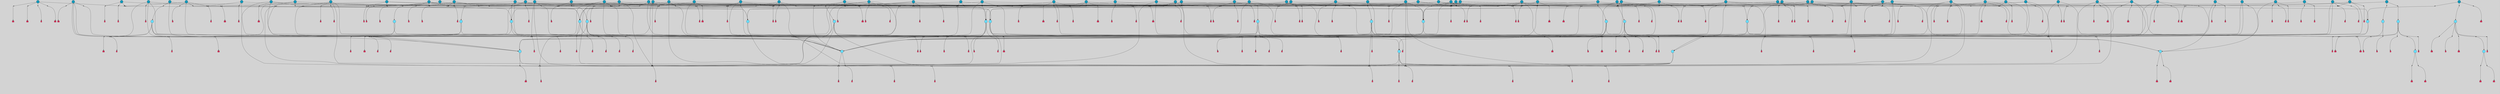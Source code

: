 // File exported with GEGELATI v1.3.1
// On the 2024-04-08 17:39:41
// With the File::TPGGraphDotExporter
digraph{
	graph[pad = "0.212, 0.055" bgcolor = lightgray]
	node[shape=circle style = filled label = ""]
		T3 [fillcolor="#66ddff"]
		T4 [fillcolor="#66ddff"]
		T7 [fillcolor="#66ddff"]
		T9 [fillcolor="#66ddff"]
		T11 [fillcolor="#66ddff"]
		T24 [fillcolor="#66ddff"]
		T27 [fillcolor="#66ddff"]
		T54 [fillcolor="#66ddff"]
		T95 [fillcolor="#66ddff"]
		T96 [fillcolor="#66ddff"]
		T102 [fillcolor="#66ddff"]
		T111 [fillcolor="#66ddff"]
		T129 [fillcolor="#66ddff"]
		T131 [fillcolor="#66ddff"]
		T159 [fillcolor="#1199bb"]
		T160 [fillcolor="#66ddff"]
		T176 [fillcolor="#1199bb"]
		T194 [fillcolor="#1199bb"]
		T195 [fillcolor="#66ddff"]
		T202 [fillcolor="#1199bb"]
		T210 [fillcolor="#1199bb"]
		T212 [fillcolor="#66ddff"]
		T213 [fillcolor="#1199bb"]
		T214 [fillcolor="#66ddff"]
		T215 [fillcolor="#1199bb"]
		T217 [fillcolor="#1199bb"]
		T226 [fillcolor="#1199bb"]
		T232 [fillcolor="#1199bb"]
		T240 [fillcolor="#66ddff"]
		T242 [fillcolor="#66ddff"]
		T244 [fillcolor="#1199bb"]
		T247 [fillcolor="#1199bb"]
		T250 [fillcolor="#1199bb"]
		T258 [fillcolor="#1199bb"]
		T259 [fillcolor="#1199bb"]
		T260 [fillcolor="#1199bb"]
		T261 [fillcolor="#1199bb"]
		T264 [fillcolor="#1199bb"]
		T266 [fillcolor="#1199bb"]
		T267 [fillcolor="#1199bb"]
		T273 [fillcolor="#1199bb"]
		T274 [fillcolor="#1199bb"]
		T275 [fillcolor="#1199bb"]
		T276 [fillcolor="#1199bb"]
		T277 [fillcolor="#1199bb"]
		T278 [fillcolor="#1199bb"]
		T280 [fillcolor="#1199bb"]
		T282 [fillcolor="#1199bb"]
		T286 [fillcolor="#1199bb"]
		T289 [fillcolor="#1199bb"]
		T290 [fillcolor="#1199bb"]
		T294 [fillcolor="#1199bb"]
		T303 [fillcolor="#66ddff"]
		T304 [fillcolor="#1199bb"]
		T308 [fillcolor="#1199bb"]
		T315 [fillcolor="#1199bb"]
		T317 [fillcolor="#1199bb"]
		T318 [fillcolor="#1199bb"]
		T320 [fillcolor="#1199bb"]
		T321 [fillcolor="#1199bb"]
		T322 [fillcolor="#1199bb"]
		T323 [fillcolor="#66ddff"]
		T324 [fillcolor="#66ddff"]
		T325 [fillcolor="#66ddff"]
		T326 [fillcolor="#1199bb"]
		T327 [fillcolor="#66ddff"]
		T328 [fillcolor="#66ddff"]
		T329 [fillcolor="#66ddff"]
		T330 [fillcolor="#1199bb"]
		T331 [fillcolor="#1199bb"]
		T332 [fillcolor="#1199bb"]
		T334 [fillcolor="#1199bb"]
		T335 [fillcolor="#1199bb"]
		T336 [fillcolor="#1199bb"]
		T339 [fillcolor="#1199bb"]
		T340 [fillcolor="#1199bb"]
		T342 [fillcolor="#1199bb"]
		T343 [fillcolor="#1199bb"]
		T344 [fillcolor="#1199bb"]
		T345 [fillcolor="#1199bb"]
		T346 [fillcolor="#1199bb"]
		T347 [fillcolor="#1199bb"]
		T348 [fillcolor="#1199bb"]
		T349 [fillcolor="#1199bb"]
		T350 [fillcolor="#1199bb"]
		T351 [fillcolor="#1199bb"]
		T352 [fillcolor="#1199bb"]
		T353 [fillcolor="#1199bb"]
		T354 [fillcolor="#1199bb"]
		T356 [fillcolor="#1199bb"]
		T357 [fillcolor="#1199bb"]
		T358 [fillcolor="#1199bb"]
		T359 [fillcolor="#1199bb"]
		T361 [fillcolor="#1199bb"]
		T362 [fillcolor="#1199bb"]
		T364 [fillcolor="#1199bb"]
		T365 [fillcolor="#1199bb"]
		T366 [fillcolor="#1199bb"]
		T367 [fillcolor="#1199bb"]
		T368 [fillcolor="#1199bb"]
		T369 [fillcolor="#1199bb"]
		T370 [fillcolor="#1199bb"]
		T371 [fillcolor="#1199bb"]
		T372 [fillcolor="#1199bb"]
		T373 [fillcolor="#1199bb"]
		T374 [fillcolor="#1199bb"]
		P2150 [fillcolor="#cccccc" shape=point] //6|
		I2150 [shape=box style=invis label="6|1&2|6#1|7&#92;n10|7&2|0#1|5&#92;n9|4&0|1#2|2&#92;n8|6&0|0#1|0&#92;n"]
		P2150 -> I2150[style=invis]
		A1779 [fillcolor="#ff3366" shape=box margin=0.03 width=0 height=0 label="3"]
		T3 -> P2150 -> A1779
		P2151 [fillcolor="#cccccc" shape=point] //3|
		I2151 [shape=box style=invis label="7|6&2|4#0|2&#92;n10|3&2|7#1|4&#92;n11|6&0|4#0|1&#92;n7|1&0|0#2|6&#92;n7|6&0|3#2|6&#92;n4|0&2|6#0|1&#92;n4|4&2|5#0|2&#92;n4|6&0|4#2|7&#92;n10|0&2|3#1|5&#92;n2|6&0|5#0|2&#92;n1|0&2|3#0|7&#92;n1|6&2|0#0|5&#92;n6|2&0|1#0|7&#92;n9|2&0|3#2|7&#92;n5|3&0|6#0|6&#92;n1|7&2|5#2|3&#92;n8|1&2|7#0|6&#92;n1|0&2|5#2|1&#92;n7|1&2|2#2|5&#92;n7|4&2|6#0|3&#92;n"]
		P2151 -> I2151[style=invis]
		A1780 [fillcolor="#ff3366" shape=box margin=0.03 width=0 height=0 label="4"]
		T3 -> P2151 -> A1780
		P2152 [fillcolor="#cccccc" shape=point] //7|
		I2152 [shape=box style=invis label="0|2&2|4#2|6&#92;n5|3&0|6#0|1&#92;n4|7&2|6#0|5&#92;n7|6&0|7#0|5&#92;n10|7&2|2#1|1&#92;n"]
		P2152 -> I2152[style=invis]
		A1781 [fillcolor="#ff3366" shape=box margin=0.03 width=0 height=0 label="4"]
		T4 -> P2152 -> A1781
		P2153 [fillcolor="#cccccc" shape=point] //0|
		I2153 [shape=box style=invis label="2|5&0|1#0|6&#92;n6|1&2|2#2|7&#92;n8|0&0|3#1|4&#92;n4|3&2|5#2|4&#92;n8|1&2|4#0|0&#92;n6|6&0|1#2|6&#92;n11|7&2|4#2|5&#92;n6|2&2|4#0|2&#92;n8|5&2|4#2|4&#92;n2|1&2|1#2|2&#92;n2|7&2|5#2|6&#92;n9|7&0|5#0|4&#92;n1|2&0|5#2|6&#92;n4|2&2|3#2|7&#92;n3|3&2|1#0|2&#92;n"]
		P2153 -> I2153[style=invis]
		A1782 [fillcolor="#ff3366" shape=box margin=0.03 width=0 height=0 label="5"]
		T4 -> P2153 -> A1782
		P2154 [fillcolor="#cccccc" shape=point] //-3|
		I2154 [shape=box style=invis label="1|6&2|7#0|7&#92;n10|2&0|7#1|3&#92;n9|6&2|7#2|2&#92;n5|3&0|7#0|7&#92;n1|6&2|3#0|0&#92;n2|3&2|3#2|2&#92;n5|1&2|6#0|6&#92;n"]
		P2154 -> I2154[style=invis]
		A1783 [fillcolor="#ff3366" shape=box margin=0.03 width=0 height=0 label="7"]
		T7 -> P2154 -> A1783
		P2155 [fillcolor="#cccccc" shape=point] //5|
		I2155 [shape=box style=invis label="0|5&2|3#0|1&#92;n0|6&2|1#2|4&#92;n6|2&2|6#0|7&#92;n7|4&0|3#0|1&#92;n5|4&0|7#1|6&#92;n9|1&0|5#2|2&#92;n6|3&2|3#1|7&#92;n11|7&2|4#1|6&#92;n2|5&0|1#0|0&#92;n4|7&0|0#0|2&#92;n6|2&0|6#0|0&#92;n2|1&2|6#2|4&#92;n10|0&2|0#1|0&#92;n6|6&2|4#0|6&#92;n"]
		P2155 -> I2155[style=invis]
		A1784 [fillcolor="#ff3366" shape=box margin=0.03 width=0 height=0 label="8"]
		T7 -> P2155 -> A1784
		P2156 [fillcolor="#cccccc" shape=point] //-6|
		I2156 [shape=box style=invis label="11|1&0|7#2|0&#92;n10|4&0|1#1|0&#92;n4|3&2|4#2|1&#92;n0|5&2|0#0|0&#92;n6|1&0|0#0|3&#92;n8|2&2|0#0|4&#92;n11|4&2|0#1|6&#92;n7|0&2|6#2|3&#92;n5|3&2|6#2|0&#92;n2|0&2|0#0|4&#92;n"]
		P2156 -> I2156[style=invis]
		A1785 [fillcolor="#ff3366" shape=box margin=0.03 width=0 height=0 label="9"]
		T9 -> P2156 -> A1785
		P2157 [fillcolor="#cccccc" shape=point] //2|
		I2157 [shape=box style=invis label="6|3&2|7#1|4&#92;n8|6&0|0#2|5&#92;n2|1&0|2#0|3&#92;n8|7&0|6#0|4&#92;n2|1&2|0#0|1&#92;n0|0&2|2#2|3&#92;n6|6&0|7#2|1&#92;n6|1&0|7#2|6&#92;n5|4&2|7#0|4&#92;n0|3&0|4#2|0&#92;n11|0&2|0#2|5&#92;n4|5&2|5#2|4&#92;n5|7&0|6#0|4&#92;n9|7&2|5#0|3&#92;n5|4&2|1#0|3&#92;n5|3&0|1#1|7&#92;n0|4&0|3#2|5&#92;n"]
		P2157 -> I2157[style=invis]
		A1786 [fillcolor="#ff3366" shape=box margin=0.03 width=0 height=0 label="10"]
		T9 -> P2157 -> A1786
		P2158 [fillcolor="#cccccc" shape=point] //6|
		I2158 [shape=box style=invis label="3|0&2|7#2|2&#92;n3|2&0|4#2|5&#92;n5|1&0|2#1|0&#92;n8|7&0|1#2|0&#92;n8|5&0|3#0|6&#92;n0|2&0|2#2|3&#92;n1|5&2|5#0|5&#92;n5|6&0|6#0|7&#92;n6|7&0|0#2|6&#92;n1|2&2|3#0|0&#92;n7|7&2|3#0|4&#92;n0|7&2|7#0|6&#92;n1|0&2|2#2|7&#92;n4|4&0|1#0|0&#92;n"]
		P2158 -> I2158[style=invis]
		A1787 [fillcolor="#ff3366" shape=box margin=0.03 width=0 height=0 label="11"]
		T11 -> P2158 -> A1787
		P2159 [fillcolor="#cccccc" shape=point] //-4|
		I2159 [shape=box style=invis label="4|1&0|4#2|6&#92;n1|2&2|2#2|0&#92;n1|2&2|0#0|6&#92;n8|4&2|3#2|5&#92;n5|5&2|1#1|0&#92;n"]
		P2159 -> I2159[style=invis]
		A1788 [fillcolor="#ff3366" shape=box margin=0.03 width=0 height=0 label="12"]
		T11 -> P2159 -> A1788
		P2160 [fillcolor="#cccccc" shape=point] //-3|
		I2160 [shape=box style=invis label="8|1&2|3#0|5&#92;n0|6&0|5#0|5&#92;n3|7&2|1#0|6&#92;n3|5&0|1#0|0&#92;n9|5&2|0#0|4&#92;n3|5&0|2#0|3&#92;n10|6&2|4#1|0&#92;n9|4&2|7#2|6&#92;n1|7&2|5#2|2&#92;n"]
		P2160 -> I2160[style=invis]
		A1789 [fillcolor="#ff3366" shape=box margin=0.03 width=0 height=0 label="5"]
		T4 -> P2160 -> A1789
		P2161 [fillcolor="#cccccc" shape=point] //1|
		I2161 [shape=box style=invis label="5|1&0|6#2|7&#92;n2|4&0|4#2|2&#92;n0|6&0|5#0|4&#92;n10|6&2|5#1|6&#92;n9|3&0|1#1|7&#92;n10|3&2|2#1|0&#92;n5|0&0|0#2|1&#92;n11|3&2|3#1|5&#92;n10|3&0|1#1|0&#92;n2|4&0|1#0|1&#92;n0|2&0|3#2|4&#92;n9|2&2|1#2|5&#92;n11|7&2|6#2|6&#92;n"]
		P2161 -> I2161[style=invis]
		T24 -> P2161 -> T7
		P2162 [fillcolor="#cccccc" shape=point] //5|
		I2162 [shape=box style=invis label="3|0&2|0#0|1&#92;n3|0&0|7#0|1&#92;n5|3&0|2#2|6&#92;n4|4&2|4#2|6&#92;n11|2&0|7#1|6&#92;n2|7&2|2#2|5&#92;n9|3&2|6#2|7&#92;n7|7&0|0#0|4&#92;n6|1&2|4#2|3&#92;n5|4&2|0#1|6&#92;n1|3&0|7#0|4&#92;n"]
		P2162 -> I2162[style=invis]
		A1790 [fillcolor="#ff3366" shape=box margin=0.03 width=0 height=0 label="7"]
		T24 -> P2162 -> A1790
		P2163 [fillcolor="#cccccc" shape=point] //-2|
		I2163 [shape=box style=invis label="4|1&0|4#0|3&#92;n4|2&0|5#2|0&#92;n5|5&2|6#0|5&#92;n1|4&0|1#0|2&#92;n6|3&2|7#1|5&#92;n0|4&2|0#0|3&#92;n8|5&2|5#1|2&#92;n10|7&2|7#1|1&#92;n3|4&0|0#2|1&#92;n3|6&2|5#2|5&#92;n8|3&0|1#0|7&#92;n10|0&2|7#1|3&#92;n4|1&2|4#0|1&#92;n9|3&2|0#0|4&#92;n3|6&2|0#0|4&#92;n1|2&0|6#2|1&#92;n4|0&2|1#2|2&#92;n"]
		P2163 -> I2163[style=invis]
		A1791 [fillcolor="#ff3366" shape=box margin=0.03 width=0 height=0 label="14"]
		T24 -> P2163 -> A1791
		P2164 [fillcolor="#cccccc" shape=point] //2|
		I2164 [shape=box style=invis label="9|1&2|3#0|1&#92;n5|2&2|0#2|4&#92;n3|6&2|5#2|7&#92;n7|0&2|5#0|4&#92;n1|2&0|3#0|5&#92;n7|3&2|7#0|0&#92;n"]
		P2164 -> I2164[style=invis]
		A1792 [fillcolor="#ff3366" shape=box margin=0.03 width=0 height=0 label="2"]
		T27 -> P2164 -> A1792
		P2165 [fillcolor="#cccccc" shape=point] //-6|
		I2165 [shape=box style=invis label="7|5&0|4#0|4&#92;n11|0&2|5#2|1&#92;n"]
		P2165 -> I2165[style=invis]
		A1793 [fillcolor="#ff3366" shape=box margin=0.03 width=0 height=0 label="3"]
		T27 -> P2165 -> A1793
		T27 -> P2151
		T27 -> P2153
		P2166 [fillcolor="#cccccc" shape=point] //0|
		I2166 [shape=box style=invis label="4|0&0|3#2|7&#92;n10|2&0|3#1|7&#92;n3|5&0|2#0|3&#92;n4|5&0|0#2|1&#92;n10|7&2|0#1|2&#92;n5|3&2|3#1|6&#92;n9|5&2|0#0|4&#92;n5|4&2|7#0|2&#92;n10|3&2|7#1|4&#92;n7|2&0|1#2|6&#92;n8|6&0|5#0|5&#92;n8|7&2|3#0|5&#92;n2|6&2|4#0|0&#92;n"]
		P2166 -> I2166[style=invis]
		A1794 [fillcolor="#ff3366" shape=box margin=0.03 width=0 height=0 label="5"]
		T27 -> P2166 -> A1794
		P2167 [fillcolor="#cccccc" shape=point] //8|
		I2167 [shape=box style=invis label="9|0&0|1#2|0&#92;n10|1&2|5#1|4&#92;n8|2&2|6#0|4&#92;n2|4&2|5#2|3&#92;n4|2&2|2#0|2&#92;n7|5&0|2#0|0&#92;n8|2&2|1#1|3&#92;n8|7&0|7#2|1&#92;n1|1&0|0#0|7&#92;n5|6&2|5#1|0&#92;n6|6&2|5#0|0&#92;n11|4&0|3#2|6&#92;n4|2&2|4#0|7&#92;n5|6&0|1#2|0&#92;n11|3&0|2#0|7&#92;n"]
		P2167 -> I2167[style=invis]
		A1795 [fillcolor="#ff3366" shape=box margin=0.03 width=0 height=0 label="6"]
		T54 -> P2167 -> A1795
		T54 -> P2162
		P2168 [fillcolor="#cccccc" shape=point] //-10|
		I2168 [shape=box style=invis label="3|6&0|0#0|4&#92;n4|1&2|4#0|1&#92;n5|1&0|1#0|4&#92;n5|5&2|6#0|5&#92;n6|5&0|6#0|3&#92;n11|1&2|0#0|1&#92;n0|7&2|0#0|3&#92;n1|2&0|6#0|1&#92;n8|0&0|4#2|0&#92;n0|4&0|7#2|7&#92;n7|0&2|7#1|3&#92;n3|1&0|5#2|5&#92;n5|1&0|4#0|3&#92;n2|2&0|2#0|0&#92;n8|3&0|1#0|7&#92;n3|0&0|3#0|5&#92;n7|2&0|5#2|0&#92;n6|3&2|7#1|5&#92;n4|7&2|7#2|1&#92;n"]
		P2168 -> I2168[style=invis]
		A1796 [fillcolor="#ff3366" shape=box margin=0.03 width=0 height=0 label="14"]
		T54 -> P2168 -> A1796
		T54 -> P2155
		P2169 [fillcolor="#cccccc" shape=point] //4|
		I2169 [shape=box style=invis label="4|3&0|6#0|3&#92;n5|7&2|3#2|2&#92;n5|6&0|7#1|2&#92;n1|4&2|6#0|3&#92;n8|4&2|1#2|5&#92;n9|5&2|4#1|4&#92;n2|4&0|5#0|7&#92;n10|0&0|6#1|3&#92;n3|0&0|6#0|2&#92;n2|7&2|7#2|6&#92;n5|2&0|5#1|5&#92;n10|4&2|5#1|7&#92;n4|0&0|4#2|4&#92;n11|1&0|4#2|6&#92;n10|6&2|0#1|4&#92;n9|7&0|3#1|4&#92;n4|5&2|7#0|6&#92;n11|5&2|6#2|3&#92;n0|3&0|5#0|1&#92;n"]
		P2169 -> I2169[style=invis]
		A1797 [fillcolor="#ff3366" shape=box margin=0.03 width=0 height=0 label="13"]
		T95 -> P2169 -> A1797
		P2170 [fillcolor="#cccccc" shape=point] //8|
		I2170 [shape=box style=invis label="9|7&0|5#2|5&#92;n3|3&2|3#0|2&#92;n9|5&2|2#1|0&#92;n2|3&0|6#0|3&#92;n4|4&2|5#2|7&#92;n11|3&2|0#1|5&#92;n6|6&2|1#2|2&#92;n4|6&0|1#2|2&#92;n2|5&2|7#2|2&#92;n7|7&2|2#2|3&#92;n6|5&0|3#2|6&#92;n6|7&0|6#0|2&#92;n"]
		P2170 -> I2170[style=invis]
		A1798 [fillcolor="#ff3366" shape=box margin=0.03 width=0 height=0 label="14"]
		T95 -> P2170 -> A1798
		P2171 [fillcolor="#cccccc" shape=point] //2|
		I2171 [shape=box style=invis label="4|1&0|4#2|6&#92;n5|5&2|1#1|0&#92;n1|0&2|0#0|6&#92;n8|4&2|3#2|5&#92;n"]
		P2171 -> I2171[style=invis]
		T95 -> P2171 -> T11
		P2172 [fillcolor="#cccccc" shape=point] //-9|
		I2172 [shape=box style=invis label="2|0&2|0#2|1&#92;n4|4&2|4#2|6&#92;n9|1&0|3#1|7&#92;n5|3&0|2#2|6&#92;n2|7&2|2#2|5&#92;n5|4&2|0#1|6&#92;n3|0&0|7#0|1&#92;n1|3&0|7#0|4&#92;n11|6&2|2#0|7&#92;n7|7&0|0#0|4&#92;n11|0&0|7#1|6&#92;n9|3&2|6#2|7&#92;n"]
		P2172 -> I2172[style=invis]
		A1799 [fillcolor="#ff3366" shape=box margin=0.03 width=0 height=0 label="7"]
		T95 -> P2172 -> A1799
		P2173 [fillcolor="#cccccc" shape=point] //-8|
		I2173 [shape=box style=invis label="7|5&0|4#2|4&#92;n"]
		P2173 -> I2173[style=invis]
		A1800 [fillcolor="#ff3366" shape=box margin=0.03 width=0 height=0 label="3"]
		T95 -> P2173 -> A1800
		P2174 [fillcolor="#cccccc" shape=point] //6|
		I2174 [shape=box style=invis label="0|5&2|3#0|1&#92;n0|6&2|1#2|4&#92;n9|1&0|5#2|2&#92;n7|4&0|3#0|1&#92;n5|4&0|7#1|6&#92;n2|5&0|1#0|0&#92;n6|3&2|3#1|7&#92;n11|7&2|4#1|6&#92;n6|2&2|6#0|1&#92;n4|7&0|0#0|2&#92;n6|2&0|6#0|0&#92;n9|1&2|6#2|4&#92;n10|0&2|0#1|0&#92;n6|6&2|4#0|6&#92;n"]
		P2174 -> I2174[style=invis]
		A1801 [fillcolor="#ff3366" shape=box margin=0.03 width=0 height=0 label="8"]
		T96 -> P2174 -> A1801
		P2175 [fillcolor="#cccccc" shape=point] //5|
		I2175 [shape=box style=invis label="10|4&0|1#1|0&#92;n4|3&2|4#2|1&#92;n2|0&2|0#0|4&#92;n6|1&0|0#0|3&#92;n8|2&2|0#0|4&#92;n0|0&0|0#0|0&#92;n11|4&2|0#1|6&#92;n7|0&2|6#2|3&#92;n5|3&2|6#2|0&#92;n0|0&2|0#0|0&#92;n"]
		P2175 -> I2175[style=invis]
		A1802 [fillcolor="#ff3366" shape=box margin=0.03 width=0 height=0 label="9"]
		T96 -> P2175 -> A1802
		T96 -> P2150
		P2176 [fillcolor="#cccccc" shape=point] //1|
		I2176 [shape=box style=invis label="5|4&0|7#1|6&#92;n0|6&2|1#2|4&#92;n7|4&0|3#0|1&#92;n0|5&2|3#0|1&#92;n9|1&0|5#2|2&#92;n6|3&2|3#1|7&#92;n11|7&2|4#1|6&#92;n2|5&0|1#0|0&#92;n7|5&2|3#1|1&#92;n4|7&0|0#0|2&#92;n6|2&0|6#0|0&#92;n2|1&2|6#2|4&#92;n10|0&2|7#1|0&#92;n6|6&2|4#0|6&#92;n"]
		P2176 -> I2176[style=invis]
		A1803 [fillcolor="#ff3366" shape=box margin=0.03 width=0 height=0 label="8"]
		T96 -> P2176 -> A1803
		T96 -> P2160
		P2177 [fillcolor="#cccccc" shape=point] //7|
		I2177 [shape=box style=invis label="3|3&2|7#0|4&#92;n4|3&2|6#0|3&#92;n8|4&0|6#1|2&#92;n5|6&2|3#0|4&#92;n0|7&2|1#0|5&#92;n8|7&2|2#2|5&#92;n9|1&0|0#1|0&#92;n10|1&2|1#1|4&#92;n10|5&0|6#1|7&#92;n5|2&2|3#0|4&#92;n2|0&2|6#2|7&#92;n1|7&0|1#0|7&#92;n"]
		P2177 -> I2177[style=invis]
		A1804 [fillcolor="#ff3366" shape=box margin=0.03 width=0 height=0 label="2"]
		T102 -> P2177 -> A1804
		T102 -> P2173
		P2178 [fillcolor="#cccccc" shape=point] //8|
		I2178 [shape=box style=invis label="7|0&0|2#1|4&#92;n8|1&2|3#0|5&#92;n0|6&0|5#0|5&#92;n3|7&2|1#0|6&#92;n9|4&2|7#1|6&#92;n1|7&2|5#2|2&#92;n8|5&2|0#0|3&#92;n0|2&0|2#0|0&#92;n3|5&0|2#0|3&#92;n"]
		P2178 -> I2178[style=invis]
		A1805 [fillcolor="#ff3366" shape=box margin=0.03 width=0 height=0 label="5"]
		T102 -> P2178 -> A1805
		P2179 [fillcolor="#cccccc" shape=point] //-5|
		I2179 [shape=box style=invis label="0|0&2|3#0|2&#92;n10|5&0|6#1|3&#92;n7|3&0|6#2|3&#92;n3|4&0|6#0|6&#92;n10|5&0|2#1|1&#92;n5|0&0|1#0|3&#92;n6|6&2|5#1|5&#92;n7|4&0|2#1|7&#92;n5|7&0|1#2|5&#92;n1|5&0|0#0|3&#92;n7|5&2|1#2|6&#92;n9|0&0|2#0|0&#92;n4|0&2|4#0|0&#92;n4|6&0|0#2|3&#92;n3|1&0|6#2|5&#92;n7|7&2|1#2|3&#92;n9|4&2|2#0|6&#92;n"]
		P2179 -> I2179[style=invis]
		T111 -> P2179 -> T9
		P2180 [fillcolor="#cccccc" shape=point] //7|
		I2180 [shape=box style=invis label="7|4&2|1#2|0&#92;n4|1&2|4#2|3&#92;n5|0&2|0#2|2&#92;n6|1&2|4#2|6&#92;n"]
		P2180 -> I2180[style=invis]
		A1806 [fillcolor="#ff3366" shape=box margin=0.03 width=0 height=0 label="9"]
		T111 -> P2180 -> A1806
		P2181 [fillcolor="#cccccc" shape=point] //2|
		I2181 [shape=box style=invis label="3|0&2|0#0|1&#92;n11|2&0|7#1|6&#92;n8|7&2|4#0|5&#92;n5|3&0|2#2|6&#92;n4|4&2|4#2|6&#92;n3|0&0|7#0|1&#92;n2|7&2|2#2|5&#92;n9|3&2|6#2|7&#92;n7|7&0|0#0|4&#92;n6|1&2|4#1|3&#92;n5|4&2|0#1|6&#92;n1|3&0|7#0|4&#92;n"]
		P2181 -> I2181[style=invis]
		A1807 [fillcolor="#ff3366" shape=box margin=0.03 width=0 height=0 label="7"]
		T111 -> P2181 -> A1807
		T111 -> P2156
		T129 -> P2167
		T129 -> P2162
		P2182 [fillcolor="#cccccc" shape=point] //10|
		I2182 [shape=box style=invis label="4|5&2|7#2|1&#92;n1|7&2|3#0|6&#92;n3|5&2|2#0|3&#92;n10|3&0|7#1|4&#92;n7|1&0|4#2|6&#92;n10|2&0|3#1|7&#92;n9|5&2|0#0|4&#92;n4|0&0|3#2|7&#92;n11|4&2|6#1|2&#92;n5|4&2|7#0|2&#92;n2|6&2|4#0|0&#92;n6|5&0|7#2|1&#92;n5|3&2|3#1|6&#92;n10|7&2|0#1|2&#92;n"]
		P2182 -> I2182[style=invis]
		A1808 [fillcolor="#ff3366" shape=box margin=0.03 width=0 height=0 label="5"]
		T129 -> P2182 -> A1808
		P2183 [fillcolor="#cccccc" shape=point] //5|
		I2183 [shape=box style=invis label="9|4&2|3#1|3&#92;n0|4&2|4#0|5&#92;n6|1&2|6#2|5&#92;n4|0&0|5#2|0&#92;n"]
		P2183 -> I2183[style=invis]
		A1809 [fillcolor="#ff3366" shape=box margin=0.03 width=0 height=0 label="7"]
		T129 -> P2183 -> A1809
		P2184 [fillcolor="#cccccc" shape=point] //6|
		I2184 [shape=box style=invis label="9|4&2|7#0|6&#92;n8|4&0|1#1|0&#92;n1|3&0|0#2|1&#92;n2|4&0|6#2|2&#92;n5|1&2|5#0|7&#92;n3|0&0|3#2|6&#92;n2|2&2|6#0|2&#92;n8|4&0|4#2|2&#92;n5|1&2|4#0|3&#92;n9|4&0|6#0|6&#92;n5|0&2|2#1|5&#92;n11|7&0|0#1|1&#92;n0|4&0|3#0|3&#92;n7|7&2|4#2|5&#92;n1|5&0|1#2|1&#92;n"]
		P2184 -> I2184[style=invis]
		A1810 [fillcolor="#ff3366" shape=box margin=0.03 width=0 height=0 label="1"]
		T129 -> P2184 -> A1810
		P2185 [fillcolor="#cccccc" shape=point] //6|
		I2185 [shape=box style=invis label="10|4&2|6#1|2&#92;n8|4&0|1#1|0&#92;n0|4&2|6#0|0&#92;n8|4&2|5#2|1&#92;n7|5&2|5#1|0&#92;n3|6&0|6#2|2&#92;n1|7&0|7#0|5&#92;n2|0&0|7#2|4&#92;n2|6&2|2#0|0&#92;n0|7&2|7#0|7&#92;n11|6&0|4#2|2&#92;n5|5&0|0#0|1&#92;n10|1&0|0#1|0&#92;n7|3&0|1#2|5&#92;n9|2&2|7#1|5&#92;n9|4&2|6#2|7&#92;n1|6&2|4#2|2&#92;n3|3&2|2#0|7&#92;n1|6&2|0#0|0&#92;n6|4&2|6#1|0&#92;n"]
		P2185 -> I2185[style=invis]
		A1811 [fillcolor="#ff3366" shape=box margin=0.03 width=0 height=0 label="1"]
		T131 -> P2185 -> A1811
		P2186 [fillcolor="#cccccc" shape=point] //9|
		I2186 [shape=box style=invis label="11|0&2|0#1|1&#92;n3|6&0|6#0|0&#92;n1|4&0|0#2|4&#92;n7|5&2|2#1|3&#92;n11|7&2|6#1|7&#92;n5|2&0|6#1|5&#92;n9|5&0|6#0|3&#92;n2|2&2|7#0|5&#92;n9|3&2|2#2|0&#92;n11|0&2|7#0|1&#92;n1|1&2|0#0|1&#92;n6|6&0|6#1|2&#92;n9|7&0|1#0|3&#92;n2|0&2|4#2|5&#92;n2|4&2|2#0|0&#92;n6|1&2|1#1|7&#92;n10|7&2|5#1|6&#92;n11|5&2|7#2|4&#92;n"]
		P2186 -> I2186[style=invis]
		A1812 [fillcolor="#ff3366" shape=box margin=0.03 width=0 height=0 label="1"]
		T131 -> P2186 -> A1812
		T131 -> P2165
		P2187 [fillcolor="#cccccc" shape=point] //5|
		I2187 [shape=box style=invis label="3|0&0|0#0|1&#92;n5|6&0|4#0|3&#92;n4|4&2|4#2|6&#92;n11|2&0|7#1|6&#92;n2|7&2|2#2|5&#92;n9|3&2|6#2|7&#92;n7|7&0|0#0|4&#92;n6|1&2|4#2|3&#92;n5|4&2|0#1|6&#92;n5|3&0|2#2|6&#92;n1|3&0|7#0|4&#92;n"]
		P2187 -> I2187[style=invis]
		A1813 [fillcolor="#ff3366" shape=box margin=0.03 width=0 height=0 label="7"]
		T131 -> P2187 -> A1813
		T131 -> P2183
		P2188 [fillcolor="#cccccc" shape=point] //7|
		I2188 [shape=box style=invis label="7|0&2|1#2|0&#92;n9|7&2|1#1|7&#92;n8|2&0|1#1|0&#92;n6|6&0|2#1|1&#92;n2|2&0|5#0|0&#92;n5|7&0|0#2|1&#92;n5|1&2|5#1|5&#92;n4|7&2|4#2|3&#92;n10|5&2|2#1|5&#92;n1|3&2|2#2|0&#92;n10|2&2|6#1|5&#92;n"]
		P2188 -> I2188[style=invis]
		A1814 [fillcolor="#ff3366" shape=box margin=0.03 width=0 height=0 label="1"]
		T159 -> P2188 -> A1814
		P2189 [fillcolor="#cccccc" shape=point] //7|
		I2189 [shape=box style=invis label="7|4&2|7#0|4&#92;n4|6&0|1#2|5&#92;n2|1&2|3#0|0&#92;n4|3&2|0#0|1&#92;n0|0&2|7#2|7&#92;n7|7&0|5#2|3&#92;n5|0&2|1#2|2&#92;n10|0&0|4#1|2&#92;n4|4&0|7#0|0&#92;n6|7&0|2#0|1&#92;n1|4&2|5#0|4&#92;n"]
		P2189 -> I2189[style=invis]
		A1815 [fillcolor="#ff3366" shape=box margin=0.03 width=0 height=0 label="0"]
		T159 -> P2189 -> A1815
		P2190 [fillcolor="#cccccc" shape=point] //5|
		I2190 [shape=box style=invis label="0|5&2|3#0|1&#92;n0|6&2|1#2|4&#92;n6|2&2|6#0|7&#92;n9|0&2|7#1|1&#92;n7|4&0|3#0|1&#92;n11|7&2|4#1|6&#92;n9|1&0|5#2|2&#92;n5|4&0|7#1|6&#92;n2|5&0|1#0|0&#92;n4|7&0|0#0|2&#92;n6|2&0|6#0|0&#92;n2|1&2|6#2|4&#92;n10|0&0|0#1|0&#92;n6|6&2|4#0|6&#92;n"]
		P2190 -> I2190[style=invis]
		T159 -> P2190 -> T129
		T160 -> P2169
		T160 -> P2172
		P2191 [fillcolor="#cccccc" shape=point] //5|
		I2191 [shape=box style=invis label="6|0&2|7#2|7&#92;n3|6&2|6#2|6&#92;n6|3&0|5#1|2&#92;n"]
		P2191 -> I2191[style=invis]
		A1816 [fillcolor="#ff3366" shape=box margin=0.03 width=0 height=0 label="3"]
		T160 -> P2191 -> A1816
		P2192 [fillcolor="#cccccc" shape=point] //-2|
		I2192 [shape=box style=invis label="11|7&2|0#1|7&#92;n4|3&0|1#2|5&#92;n0|4&2|4#2|7&#92;n1|6&0|0#0|4&#92;n4|0&0|0#0|5&#92;n0|6&2|3#2|0&#92;n9|6&2|5#1|3&#92;n0|7&2|1#2|5&#92;n4|4&0|5#0|1&#92;n10|4&0|0#1|0&#92;n"]
		P2192 -> I2192[style=invis]
		A1817 [fillcolor="#ff3366" shape=box margin=0.03 width=0 height=0 label="12"]
		T160 -> P2192 -> A1817
		T160 -> P2162
		P2193 [fillcolor="#cccccc" shape=point] //3|
		I2193 [shape=box style=invis label="4|7&0|7#2|7&#92;n11|5&2|6#0|2&#92;n5|5&2|6#2|0&#92;n3|2&0|6#0|3&#92;n10|2&2|5#1|5&#92;n9|4&2|3#1|5&#92;n2|5&2|7#2|4&#92;n11|3&2|5#1|0&#92;n7|0&0|7#2|1&#92;n1|2&0|5#0|1&#92;n"]
		P2193 -> I2193[style=invis]
		A1818 [fillcolor="#ff3366" shape=box margin=0.03 width=0 height=0 label="5"]
		T176 -> P2193 -> A1818
		P2194 [fillcolor="#cccccc" shape=point] //2|
		I2194 [shape=box style=invis label="7|1&0|6#0|1&#92;n5|2&2|5#1|6&#92;n10|1&2|1#1|1&#92;n4|7&0|4#2|2&#92;n11|7&0|4#2|7&#92;n5|0&0|5#1|7&#92;n8|2&0|5#2|4&#92;n10|0&2|6#1|6&#92;n5|1&0|1#2|3&#92;n1|6&2|0#0|1&#92;n9|6&2|2#1|4&#92;n3|4&2|3#0|0&#92;n10|1&0|1#1|0&#92;n2|2&0|1#2|1&#92;n3|1&2|7#0|3&#92;n"]
		P2194 -> I2194[style=invis]
		A1819 [fillcolor="#ff3366" shape=box margin=0.03 width=0 height=0 label="10"]
		T176 -> P2194 -> A1819
		P2195 [fillcolor="#cccccc" shape=point] //-1|
		I2195 [shape=box style=invis label="1|7&2|1#0|6&#92;n8|1&2|3#0|5&#92;n10|6&2|7#1|0&#92;n1|7&2|5#0|2&#92;n0|3&0|3#2|2&#92;n3|5&0|1#0|0&#92;n3|5&0|2#0|3&#92;n1|5&2|0#0|4&#92;n5|7&2|2#2|5&#92;n4|0&2|3#0|3&#92;n"]
		P2195 -> I2195[style=invis]
		T176 -> P2195 -> T3
		P2196 [fillcolor="#cccccc" shape=point] //-3|
		I2196 [shape=box style=invis label="6|3&2|4#1|4&#92;n5|3&0|1#1|7&#92;n2|1&0|2#2|3&#92;n8|7&0|6#0|4&#92;n2|1&2|0#0|1&#92;n0|0&2|2#2|3&#92;n6|1&0|7#2|6&#92;n5|7&0|2#0|4&#92;n0|3&0|4#2|0&#92;n11|0&2|0#2|5&#92;n6|0&2|0#1|4&#92;n8|6&0|2#2|5&#92;n5|4&2|1#0|3&#92;n9|7&2|5#0|3&#92;n5|4&2|7#0|4&#92;n"]
		P2196 -> I2196[style=invis]
		A1820 [fillcolor="#ff3366" shape=box margin=0.03 width=0 height=0 label="10"]
		T176 -> P2196 -> A1820
		P2197 [fillcolor="#cccccc" shape=point] //4|
		I2197 [shape=box style=invis label="7|1&0|6#0|1&#92;n5|2&2|5#1|6&#92;n10|1&2|1#1|1&#92;n9|6&2|2#1|4&#92;n4|7&0|4#2|2&#92;n9|6&0|4#1|1&#92;n10|0&2|6#1|6&#92;n5|1&0|1#2|3&#92;n1|6&2|0#0|1&#92;n8|2&0|5#2|4&#92;n3|4&2|3#0|0&#92;n10|1&0|5#1|0&#92;n2|2&0|1#2|1&#92;n3|1&2|7#0|3&#92;n"]
		P2197 -> I2197[style=invis]
		A1821 [fillcolor="#ff3366" shape=box margin=0.03 width=0 height=0 label="10"]
		T176 -> P2197 -> A1821
		P2198 [fillcolor="#cccccc" shape=point] //-2|
		I2198 [shape=box style=invis label="1|0&0|3#0|3&#92;n2|7&0|4#0|4&#92;n11|6&2|1#1|4&#92;n6|1&2|5#0|0&#92;n2|0&2|0#0|6&#92;n1|3&2|1#0|4&#92;n"]
		P2198 -> I2198[style=invis]
		A1822 [fillcolor="#ff3366" shape=box margin=0.03 width=0 height=0 label="2"]
		T194 -> P2198 -> A1822
		P2199 [fillcolor="#cccccc" shape=point] //3|
		I2199 [shape=box style=invis label="5|4&2|7#0|4&#92;n0|4&0|3#2|5&#92;n8|6&0|0#2|5&#92;n2|1&0|2#0|3&#92;n9|7&0|6#0|4&#92;n0|0&2|2#2|3&#92;n6|6&0|7#2|1&#92;n6|1&0|7#2|6&#92;n0|3&0|4#2|0&#92;n11|0&2|0#2|5&#92;n4|5&2|5#2|4&#92;n5|3&0|1#1|7&#92;n9|7&2|2#0|3&#92;n5|4&2|1#0|3&#92;n5|0&0|6#0|4&#92;n0|0&0|1#2|0&#92;n"]
		P2199 -> I2199[style=invis]
		A1823 [fillcolor="#ff3366" shape=box margin=0.03 width=0 height=0 label="10"]
		T194 -> P2199 -> A1823
		T194 -> P2195
		P2200 [fillcolor="#cccccc" shape=point] //10|
		I2200 [shape=box style=invis label="6|1&2|4#2|3&#92;n3|0&0|7#0|1&#92;n5|3&0|2#2|6&#92;n4|4&0|4#2|6&#92;n5|4&2|0#1|6&#92;n10|5&0|6#1|5&#92;n2|5&2|1#2|2&#92;n1|3&0|7#0|4&#92;n3|0&2|0#0|1&#92;n11|2&0|5#1|6&#92;n9|3&2|6#2|7&#92;n7|7&0|0#0|4&#92;n"]
		P2200 -> I2200[style=invis]
		A1824 [fillcolor="#ff3366" shape=box margin=0.03 width=0 height=0 label="7"]
		T194 -> P2200 -> A1824
		P2201 [fillcolor="#cccccc" shape=point] //5|
		I2201 [shape=box style=invis label="3|0&2|0#2|1&#92;n3|0&0|7#0|1&#92;n5|3&0|2#2|6&#92;n4|4&2|4#2|6&#92;n5|4&2|0#1|6&#92;n2|7&2|2#2|5&#92;n1|3&0|7#0|4&#92;n11|6&2|2#0|7&#92;n7|7&0|0#0|4&#92;n6|1&2|4#2|3&#92;n11|0&0|7#1|6&#92;n9|3&2|6#2|7&#92;n"]
		P2201 -> I2201[style=invis]
		A1825 [fillcolor="#ff3366" shape=box margin=0.03 width=0 height=0 label="7"]
		T195 -> P2201 -> A1825
		P2202 [fillcolor="#cccccc" shape=point] //4|
		I2202 [shape=box style=invis label="7|1&0|6#0|1&#92;n6|7&2|7#1|7&#92;n10|1&2|1#1|1&#92;n9|6&2|2#1|4&#92;n4|7&0|4#2|2&#92;n9|6&0|5#1|1&#92;n10|0&2|6#1|6&#92;n5|1&0|1#2|3&#92;n10|1&0|5#1|0&#92;n3|4&2|3#0|0&#92;n8|2&0|5#2|4&#92;n1|6&2|0#0|0&#92;n2|3&0|1#2|6&#92;n5|2&2|2#1|6&#92;n2|2&0|1#2|1&#92;n3|1&2|7#0|3&#92;n6|7&2|3#0|4&#92;n"]
		P2202 -> I2202[style=invis]
		A1826 [fillcolor="#ff3366" shape=box margin=0.03 width=0 height=0 label="10"]
		T195 -> P2202 -> A1826
		P2203 [fillcolor="#cccccc" shape=point] //-4|
		I2203 [shape=box style=invis label="0|4&0|0#2|7&#92;n8|5&2|4#2|4&#92;n4|3&2|5#2|4&#92;n11|7&2|2#2|5&#92;n6|5&2|2#2|7&#92;n3|2&0|7#0|7&#92;n3|3&2|1#0|3&#92;n2|6&0|3#2|5&#92;n0|1&2|6#2|2&#92;n8|2&0|0#1|6&#92;n0|7&0|5#0|4&#92;n9|5&0|3#2|7&#92;n2|7&2|5#2|6&#92;n9|0&2|0#0|1&#92;n1|2&2|4#0|2&#92;n"]
		P2203 -> I2203[style=invis]
		T195 -> P2203 -> T27
		T195 -> P2189
		P2204 [fillcolor="#cccccc" shape=point] //9|
		I2204 [shape=box style=invis label="4|3&2|0#0|1&#92;n4|6&0|1#2|5&#92;n2|1&2|3#0|0&#92;n7|4&2|7#0|4&#92;n0|0&2|7#2|7&#92;n11|7&0|5#2|3&#92;n5|0&2|1#2|2&#92;n10|0&0|4#1|2&#92;n4|4&0|7#0|0&#92;n6|7&0|2#0|1&#92;n1|4&2|5#0|4&#92;n"]
		P2204 -> I2204[style=invis]
		A1827 [fillcolor="#ff3366" shape=box margin=0.03 width=0 height=0 label="0"]
		T202 -> P2204 -> A1827
		P2205 [fillcolor="#cccccc" shape=point] //4|
		I2205 [shape=box style=invis label="1|2&0|3#2|7&#92;n3|1&2|3#2|1&#92;n3|2&2|5#2|3&#92;n10|7&0|5#1|6&#92;n8|3&2|2#1|5&#92;n4|2&0|5#2|5&#92;n9|3&2|5#2|6&#92;n10|7&0|0#1|1&#92;n9|2&0|7#1|5&#92;n4|0&2|6#2|0&#92;n0|4&0|7#2|2&#92;n11|1&0|7#1|3&#92;n3|5&0|2#0|3&#92;n5|7&0|5#1|3&#92;n8|3&2|5#0|7&#92;n3|7&2|3#0|4&#92;n3|2&2|2#0|2&#92;n1|3&0|2#0|5&#92;n5|3&0|1#1|3&#92;n0|1&0|7#0|1&#92;n"]
		P2205 -> I2205[style=invis]
		A1828 [fillcolor="#ff3366" shape=box margin=0.03 width=0 height=0 label="11"]
		T202 -> P2205 -> A1828
		T202 -> P2161
		P2206 [fillcolor="#cccccc" shape=point] //3|
		I2206 [shape=box style=invis label="7|2&0|2#2|4&#92;n0|4&0|6#2|7&#92;n9|0&0|1#2|2&#92;n8|6&0|0#1|0&#92;n"]
		P2206 -> I2206[style=invis]
		A1829 [fillcolor="#ff3366" shape=box margin=0.03 width=0 height=0 label="3"]
		T202 -> P2206 -> A1829
		T210 -> P2189
		T210 -> P2162
		T210 -> P2185
		P2207 [fillcolor="#cccccc" shape=point] //2|
		I2207 [shape=box style=invis label="4|5&2|7#2|1&#92;n1|7&2|3#0|6&#92;n3|5&2|2#0|3&#92;n10|3&2|7#1|4&#92;n7|1&0|4#2|6&#92;n4|0&0|3#2|7&#92;n9|5&2|0#0|4&#92;n10|2&0|3#1|7&#92;n11|4&2|6#1|2&#92;n10|3&2|1#1|6&#92;n5|4&2|7#0|2&#92;n2|6&2|4#0|0&#92;n6|5&0|7#2|1&#92;n5|3&2|3#1|6&#92;n10|7&2|0#1|2&#92;n"]
		P2207 -> I2207[style=invis]
		A1830 [fillcolor="#ff3366" shape=box margin=0.03 width=0 height=0 label="5"]
		T210 -> P2207 -> A1830
		T210 -> P2186
		P2208 [fillcolor="#cccccc" shape=point] //6|
		I2208 [shape=box style=invis label="9|4&2|7#0|6&#92;n8|4&0|1#1|0&#92;n1|3&0|0#2|1&#92;n2|4&0|6#2|2&#92;n5|1&2|5#0|7&#92;n3|0&0|3#2|6&#92;n2|2&2|6#0|2&#92;n8|4&0|4#2|2&#92;n5|1&2|4#0|3&#92;n9|4&0|6#0|6&#92;n5|0&2|2#1|5&#92;n11|7&0|0#1|1&#92;n0|4&0|3#0|3&#92;n7|7&2|4#2|5&#92;n1|5&0|1#2|1&#92;n"]
		P2208 -> I2208[style=invis]
		A1831 [fillcolor="#ff3366" shape=box margin=0.03 width=0 height=0 label="1"]
		T212 -> P2208 -> A1831
		P2209 [fillcolor="#cccccc" shape=point] //5|
		I2209 [shape=box style=invis label="9|4&2|3#1|3&#92;n0|4&2|4#0|5&#92;n6|1&2|6#2|5&#92;n4|0&0|5#2|0&#92;n"]
		P2209 -> I2209[style=invis]
		A1832 [fillcolor="#ff3366" shape=box margin=0.03 width=0 height=0 label="7"]
		T212 -> P2209 -> A1832
		P2210 [fillcolor="#cccccc" shape=point] //5|
		I2210 [shape=box style=invis label="3|0&2|0#0|1&#92;n3|0&0|7#0|1&#92;n5|3&0|2#2|6&#92;n4|4&2|4#2|6&#92;n11|2&0|7#1|6&#92;n2|7&2|2#2|5&#92;n9|3&2|6#2|7&#92;n7|7&0|0#0|4&#92;n6|1&2|4#2|3&#92;n5|4&2|0#1|6&#92;n1|3&0|7#0|4&#92;n"]
		P2210 -> I2210[style=invis]
		A1833 [fillcolor="#ff3366" shape=box margin=0.03 width=0 height=0 label="7"]
		T212 -> P2210 -> A1833
		P2211 [fillcolor="#cccccc" shape=point] //8|
		I2211 [shape=box style=invis label="9|0&0|1#2|0&#92;n10|1&2|5#1|4&#92;n8|2&2|6#0|4&#92;n2|4&2|5#2|3&#92;n4|2&2|2#0|2&#92;n7|5&0|2#0|0&#92;n8|2&2|1#1|3&#92;n8|7&0|7#2|1&#92;n1|1&0|0#0|7&#92;n5|6&2|5#1|0&#92;n6|6&2|5#0|0&#92;n11|4&0|3#2|6&#92;n4|2&2|4#0|7&#92;n5|6&0|1#2|0&#92;n11|3&0|2#0|7&#92;n"]
		P2211 -> I2211[style=invis]
		A1834 [fillcolor="#ff3366" shape=box margin=0.03 width=0 height=0 label="6"]
		T212 -> P2211 -> A1834
		P2212 [fillcolor="#cccccc" shape=point] //5|
		I2212 [shape=box style=invis label="0|5&2|3#0|1&#92;n0|6&2|1#2|4&#92;n6|2&2|6#0|7&#92;n9|0&2|7#1|1&#92;n7|4&0|3#0|1&#92;n11|7&2|4#1|6&#92;n9|1&0|5#2|2&#92;n5|4&0|7#1|6&#92;n2|5&0|1#0|0&#92;n4|7&0|0#0|2&#92;n6|2&0|6#0|0&#92;n2|1&2|6#2|4&#92;n10|0&0|0#1|0&#92;n6|6&2|4#0|6&#92;n"]
		P2212 -> I2212[style=invis]
		T213 -> P2212 -> T212
		P2213 [fillcolor="#cccccc" shape=point] //10|
		I2213 [shape=box style=invis label="4|5&2|7#2|1&#92;n1|7&2|3#0|6&#92;n3|5&2|2#0|3&#92;n10|3&0|7#1|4&#92;n7|1&0|4#2|6&#92;n10|2&0|3#1|7&#92;n9|5&2|0#0|4&#92;n4|0&0|3#2|7&#92;n11|4&2|6#1|2&#92;n5|4&2|7#0|2&#92;n2|6&2|4#0|0&#92;n6|5&0|7#2|1&#92;n5|3&2|3#1|6&#92;n10|7&2|0#1|2&#92;n"]
		P2213 -> I2213[style=invis]
		A1835 [fillcolor="#ff3366" shape=box margin=0.03 width=0 height=0 label="5"]
		T212 -> P2213 -> A1835
		P2214 [fillcolor="#cccccc" shape=point] //7|
		I2214 [shape=box style=invis label="7|4&2|7#0|4&#92;n4|6&0|1#2|5&#92;n2|1&2|3#0|0&#92;n4|3&2|0#0|1&#92;n0|0&2|7#2|7&#92;n7|7&0|5#2|3&#92;n5|0&2|1#2|2&#92;n10|0&0|4#1|2&#92;n4|4&0|7#0|0&#92;n6|7&0|2#0|1&#92;n1|4&2|5#0|4&#92;n"]
		P2214 -> I2214[style=invis]
		A1836 [fillcolor="#ff3366" shape=box margin=0.03 width=0 height=0 label="0"]
		T213 -> P2214 -> A1836
		P2215 [fillcolor="#cccccc" shape=point] //7|
		I2215 [shape=box style=invis label="7|0&2|1#2|0&#92;n9|7&2|1#1|7&#92;n8|2&0|1#1|0&#92;n6|6&0|2#1|1&#92;n2|2&0|5#0|0&#92;n5|7&0|0#2|1&#92;n5|1&2|5#1|5&#92;n4|7&2|4#2|3&#92;n10|5&2|2#1|5&#92;n1|3&2|2#2|0&#92;n10|2&2|6#1|5&#92;n"]
		P2215 -> I2215[style=invis]
		A1837 [fillcolor="#ff3366" shape=box margin=0.03 width=0 height=0 label="1"]
		T213 -> P2215 -> A1837
		P2216 [fillcolor="#cccccc" shape=point] //5|
		I2216 [shape=box style=invis label="9|4&2|3#1|3&#92;n0|4&2|4#0|5&#92;n6|1&2|6#2|5&#92;n4|0&0|5#2|0&#92;n"]
		P2216 -> I2216[style=invis]
		A1838 [fillcolor="#ff3366" shape=box margin=0.03 width=0 height=0 label="7"]
		T214 -> P2216 -> A1838
		P2217 [fillcolor="#cccccc" shape=point] //10|
		I2217 [shape=box style=invis label="4|5&2|7#2|1&#92;n1|7&2|3#0|6&#92;n3|5&2|2#0|3&#92;n10|3&0|7#1|4&#92;n7|1&0|4#2|6&#92;n10|2&0|3#1|7&#92;n9|5&2|0#0|4&#92;n4|0&0|3#2|7&#92;n11|4&2|6#1|2&#92;n5|4&2|7#0|2&#92;n2|6&2|4#0|0&#92;n6|5&0|7#2|1&#92;n5|3&2|3#1|6&#92;n10|7&2|0#1|2&#92;n"]
		P2217 -> I2217[style=invis]
		A1839 [fillcolor="#ff3366" shape=box margin=0.03 width=0 height=0 label="5"]
		T214 -> P2217 -> A1839
		P2218 [fillcolor="#cccccc" shape=point] //8|
		I2218 [shape=box style=invis label="9|0&0|1#2|0&#92;n10|1&2|5#1|4&#92;n8|2&2|6#0|4&#92;n2|4&2|5#2|3&#92;n4|2&2|2#0|2&#92;n7|5&0|2#0|0&#92;n8|2&2|1#1|3&#92;n8|7&0|7#2|1&#92;n1|1&0|0#0|7&#92;n5|6&2|5#1|0&#92;n6|6&2|5#0|0&#92;n11|4&0|3#2|6&#92;n4|2&2|4#0|7&#92;n5|6&0|1#2|0&#92;n11|3&0|2#0|7&#92;n"]
		P2218 -> I2218[style=invis]
		A1840 [fillcolor="#ff3366" shape=box margin=0.03 width=0 height=0 label="6"]
		T214 -> P2218 -> A1840
		P2219 [fillcolor="#cccccc" shape=point] //5|
		I2219 [shape=box style=invis label="3|0&2|0#0|1&#92;n3|0&0|7#0|1&#92;n5|3&0|2#2|6&#92;n4|4&2|4#2|6&#92;n11|2&0|7#1|6&#92;n2|7&2|2#2|5&#92;n9|3&2|6#2|7&#92;n7|7&0|0#0|4&#92;n6|1&2|4#2|3&#92;n5|4&2|0#1|6&#92;n1|3&0|7#0|4&#92;n"]
		P2219 -> I2219[style=invis]
		A1841 [fillcolor="#ff3366" shape=box margin=0.03 width=0 height=0 label="7"]
		T214 -> P2219 -> A1841
		P2220 [fillcolor="#cccccc" shape=point] //5|
		I2220 [shape=box style=invis label="0|5&2|3#0|1&#92;n0|6&2|1#2|4&#92;n6|2&2|6#0|7&#92;n9|0&2|7#1|1&#92;n7|4&0|3#0|1&#92;n11|7&2|4#1|6&#92;n9|1&0|5#2|2&#92;n5|4&0|7#1|6&#92;n2|5&0|1#0|0&#92;n4|7&0|0#0|2&#92;n6|2&0|6#0|0&#92;n2|1&2|6#2|4&#92;n10|0&0|0#1|0&#92;n6|6&2|4#0|6&#92;n"]
		P2220 -> I2220[style=invis]
		T215 -> P2220 -> T214
		P2221 [fillcolor="#cccccc" shape=point] //6|
		I2221 [shape=box style=invis label="9|4&2|7#0|6&#92;n8|4&0|1#1|0&#92;n1|3&0|0#2|1&#92;n2|4&0|6#2|2&#92;n5|1&2|5#0|7&#92;n3|0&0|3#2|6&#92;n2|2&2|6#0|2&#92;n8|4&0|4#2|2&#92;n5|1&2|4#0|3&#92;n9|4&0|6#0|6&#92;n5|0&2|2#1|5&#92;n11|7&0|0#1|1&#92;n0|4&0|3#0|3&#92;n7|7&2|4#2|5&#92;n1|5&0|1#2|1&#92;n"]
		P2221 -> I2221[style=invis]
		A1842 [fillcolor="#ff3366" shape=box margin=0.03 width=0 height=0 label="1"]
		T214 -> P2221 -> A1842
		P2222 [fillcolor="#cccccc" shape=point] //7|
		I2222 [shape=box style=invis label="7|4&2|7#0|4&#92;n4|6&0|1#2|5&#92;n2|1&2|3#0|0&#92;n4|3&2|0#0|1&#92;n0|0&2|7#2|7&#92;n7|7&0|5#2|3&#92;n5|0&2|1#2|2&#92;n10|0&0|4#1|2&#92;n4|4&0|7#0|0&#92;n6|7&0|2#0|1&#92;n1|4&2|5#0|4&#92;n"]
		P2222 -> I2222[style=invis]
		A1843 [fillcolor="#ff3366" shape=box margin=0.03 width=0 height=0 label="0"]
		T215 -> P2222 -> A1843
		P2223 [fillcolor="#cccccc" shape=point] //7|
		I2223 [shape=box style=invis label="7|0&2|1#2|0&#92;n9|7&2|1#1|7&#92;n8|2&0|1#1|0&#92;n6|6&0|2#1|1&#92;n2|2&0|5#0|0&#92;n5|7&0|0#2|1&#92;n5|1&2|5#1|5&#92;n4|7&2|4#2|3&#92;n10|5&2|2#1|5&#92;n1|3&2|2#2|0&#92;n10|2&2|6#1|5&#92;n"]
		P2223 -> I2223[style=invis]
		A1844 [fillcolor="#ff3366" shape=box margin=0.03 width=0 height=0 label="1"]
		T215 -> P2223 -> A1844
		P2224 [fillcolor="#cccccc" shape=point] //-6|
		I2224 [shape=box style=invis label="8|1&0|7#2|4&#92;n6|0&0|4#2|2&#92;n11|5&2|2#1|1&#92;n"]
		P2224 -> I2224[style=invis]
		A1845 [fillcolor="#ff3366" shape=box margin=0.03 width=0 height=0 label="3"]
		T217 -> P2224 -> A1845
		P2225 [fillcolor="#cccccc" shape=point] //-9|
		I2225 [shape=box style=invis label="4|7&2|6#0|5&#92;n11|3&0|2#2|6&#92;n10|2&2|4#1|6&#92;n3|0&2|6#2|7&#92;n4|3&0|5#0|7&#92;n2|3&0|7#0|7&#92;n10|6&0|7#1|5&#92;n10|1&2|2#1|1&#92;n1|7&0|3#2|6&#92;n"]
		P2225 -> I2225[style=invis]
		A1846 [fillcolor="#ff3366" shape=box margin=0.03 width=0 height=0 label="4"]
		T217 -> P2225 -> A1846
		P2226 [fillcolor="#cccccc" shape=point] //1|
		I2226 [shape=box style=invis label="3|0&2|0#0|1&#92;n2|5&0|2#0|2&#92;n5|3&0|2#2|6&#92;n4|6&2|7#0|0&#92;n4|4&2|0#2|6&#92;n3|3&0|6#0|1&#92;n11|2&0|7#1|6&#92;n1|3&0|7#0|4&#92;n6|1&2|4#2|3&#92;n7|7&0|0#0|4&#92;n3|0&0|7#0|1&#92;n9|5&2|6#2|7&#92;n"]
		P2226 -> I2226[style=invis]
		A1847 [fillcolor="#ff3366" shape=box margin=0.03 width=0 height=0 label="7"]
		T217 -> P2226 -> A1847
		P2227 [fillcolor="#cccccc" shape=point] //-5|
		I2227 [shape=box style=invis label="10|6&2|5#1|6&#92;n9|3&0|1#1|7&#92;n2|4&0|1#0|1&#92;n11|3&0|7#1|6&#92;n5|1&0|6#2|7&#92;n8|0&0|0#0|1&#92;n0|6&0|7#0|4&#92;n6|7&2|6#2|6&#92;n11|0&2|3#0|5&#92;n"]
		P2227 -> I2227[style=invis]
		T217 -> P2227 -> T7
		P2228 [fillcolor="#cccccc" shape=point] //4|
		I2228 [shape=box style=invis label="7|1&2|6#1|3&#92;n10|1&0|3#1|6&#92;n8|5&2|3#2|1&#92;n11|5&0|0#2|6&#92;n4|1&0|6#0|0&#92;n11|1&0|2#0|3&#92;n2|0&2|1#0|7&#92;n"]
		P2228 -> I2228[style=invis]
		A1848 [fillcolor="#ff3366" shape=box margin=0.03 width=0 height=0 label="2"]
		T217 -> P2228 -> A1848
		P2229 [fillcolor="#cccccc" shape=point] //1|
		I2229 [shape=box style=invis label="0|3&2|7#2|3&#92;n9|5&2|2#1|0&#92;n2|3&0|6#0|3&#92;n6|6&2|1#2|2&#92;n5|2&0|6#2|7&#92;n3|4&2|3#0|2&#92;n6|7&0|6#0|2&#92;n10|0&0|7#1|5&#92;n0|6&0|1#2|2&#92;n4|4&2|5#2|7&#92;n"]
		P2229 -> I2229[style=invis]
		A1849 [fillcolor="#ff3366" shape=box margin=0.03 width=0 height=0 label="14"]
		T226 -> P2229 -> A1849
		T226 -> P2172
		T226 -> P2173
		P2230 [fillcolor="#cccccc" shape=point] //-2|
		I2230 [shape=box style=invis label="8|4&2|1#2|5&#92;n4|1&2|7#2|1&#92;n5|7&2|3#2|2&#92;n10|4&2|5#1|7&#92;n10|0&2|6#1|3&#92;n4|5&2|7#0|6&#92;n9|5&2|4#0|4&#92;n2|4&0|5#0|7&#92;n11|1&2|4#2|6&#92;n1|4&2|6#0|3&#92;n2|7&2|7#2|6&#92;n3|0&0|6#0|2&#92;n4|0&0|4#2|4&#92;n4|4&2|6#0|7&#92;n10|6&2|0#1|4&#92;n9|7&0|3#1|4&#92;n5|6&0|7#1|2&#92;n11|5&2|6#0|3&#92;n0|3&0|5#0|1&#92;n"]
		P2230 -> I2230[style=invis]
		T226 -> P2230 -> T9
		T226 -> P2173
		P2231 [fillcolor="#cccccc" shape=point] //6|
		I2231 [shape=box style=invis label="5|3&0|7#0|7&#92;n10|2&0|7#1|3&#92;n1|6&2|7#0|7&#92;n2|3&2|3#2|2&#92;n1|4&0|3#2|4&#92;n0|0&2|7#2|2&#92;n"]
		P2231 -> I2231[style=invis]
		A1850 [fillcolor="#ff3366" shape=box margin=0.03 width=0 height=0 label="7"]
		T232 -> P2231 -> A1850
		T232 -> P2155
		P2232 [fillcolor="#cccccc" shape=point] //-2|
		I2232 [shape=box style=invis label="9|7&2|2#1|0&#92;n2|5&2|5#2|1&#92;n6|3&2|5#1|2&#92;n2|5&0|5#2|2&#92;n8|4&0|2#2|0&#92;n9|2&2|1#2|5&#92;n0|6&0|3#2|4&#92;n0|4&2|1#2|6&#92;n10|6&0|6#1|0&#92;n11|7&2|6#2|6&#92;n5|6&0|1#2|4&#92;n10|4&0|0#1|1&#92;n0|6&2|5#0|4&#92;n10|6&2|5#1|6&#92;n5|3&0|1#1|3&#92;n11|3&2|3#1|5&#92;n2|4&0|2#2|1&#92;n2|1&2|4#0|0&#92;n3|5&0|2#2|5&#92;n"]
		P2232 -> I2232[style=invis]
		A1851 [fillcolor="#ff3366" shape=box margin=0.03 width=0 height=0 label="11"]
		T232 -> P2232 -> A1851
		T232 -> P2166
		P2233 [fillcolor="#cccccc" shape=point] //-2|
		I2233 [shape=box style=invis label="0|2&0|3#2|2&#92;n6|7&0|2#2|2&#92;n5|6&0|7#1|4&#92;n1|0&0|6#2|7&#92;n3|5&2|1#2|1&#92;n"]
		P2233 -> I2233[style=invis]
		A1852 [fillcolor="#ff3366" shape=box margin=0.03 width=0 height=0 label="4"]
		T240 -> P2233 -> A1852
		T240 -> P2153
		T240 -> P2164
		T240 -> P2156
		P2234 [fillcolor="#cccccc" shape=point] //6|
		I2234 [shape=box style=invis label="5|3&2|2#2|0&#92;n10|6&2|5#1|5&#92;n7|0&0|1#2|0&#92;n2|2&2|6#2|0&#92;n4|7&2|4#2|3&#92;n4|2&2|6#0|2&#92;n10|5&2|1#1|5&#92;n8|7&0|3#0|3&#92;n5|7&0|0#1|0&#92;n"]
		P2234 -> I2234[style=invis]
		A1853 [fillcolor="#ff3366" shape=box margin=0.03 width=0 height=0 label="1"]
		T240 -> P2234 -> A1853
		P2235 [fillcolor="#cccccc" shape=point] //5|
		I2235 [shape=box style=invis label="1|6&2|7#0|7&#92;n9|2&2|7#2|2&#92;n10|2&0|7#1|3&#92;n5|3&0|7#0|7&#92;n7|0&2|7#2|2&#92;n1|6&2|3#0|0&#92;n2|3&2|3#2|2&#92;n"]
		P2235 -> I2235[style=invis]
		A1854 [fillcolor="#ff3366" shape=box margin=0.03 width=0 height=0 label="7"]
		T242 -> P2235 -> A1854
		P2236 [fillcolor="#cccccc" shape=point] //-8|
		I2236 [shape=box style=invis label="7|5&0|2#2|1&#92;n1|0&2|6#0|0&#92;n7|1&2|6#1|1&#92;n8|7&0|3#1|6&#92;n3|7&2|3#2|4&#92;n"]
		P2236 -> I2236[style=invis]
		A1855 [fillcolor="#ff3366" shape=box margin=0.03 width=0 height=0 label="2"]
		T242 -> P2236 -> A1855
		P2237 [fillcolor="#cccccc" shape=point] //-3|
		I2237 [shape=box style=invis label="1|1&2|1#0|1&#92;n1|4&0|0#2|4&#92;n11|0&2|3#0|2&#92;n11|6&0|4#0|1&#92;n5|2&0|6#1|5&#92;n3|7&2|6#2|7&#92;n7|7&0|1#2|1&#92;n9|5&2|2#2|0&#92;n6|5&2|6#1|4&#92;n0|7&0|5#2|4&#92;n8|1&0|0#2|3&#92;n0|5&0|3#0|5&#92;n2|0&2|4#0|5&#92;n7|5&2|7#1|3&#92;n8|3&0|0#1|2&#92;n"]
		P2237 -> I2237[style=invis]
		A1856 [fillcolor="#ff3366" shape=box margin=0.03 width=0 height=0 label="1"]
		T242 -> P2237 -> A1856
		T244 -> P2225
		P2238 [fillcolor="#cccccc" shape=point] //7|
		I2238 [shape=box style=invis label="7|2&0|4#1|3&#92;n7|7&0|0#0|4&#92;n4|4&2|4#2|6&#92;n2|3&2|2#2|5&#92;n8|0&0|2#2|1&#92;n9|3&2|6#2|7&#92;n6|4&2|4#2|3&#92;n3|3&2|0#0|1&#92;n6|4&2|0#1|6&#92;n5|3&0|7#0|4&#92;n"]
		P2238 -> I2238[style=invis]
		A1857 [fillcolor="#ff3366" shape=box margin=0.03 width=0 height=0 label="7"]
		T244 -> P2238 -> A1857
		T244 -> P2207
		P2239 [fillcolor="#cccccc" shape=point] //7|
		I2239 [shape=box style=invis label="8|4&2|1#2|5&#92;n4|1&2|7#2|1&#92;n11|5&2|6#0|3&#92;n10|4&2|5#1|7&#92;n4|0&0|4#2|4&#92;n4|5&2|7#0|6&#92;n9|5&2|4#0|4&#92;n2|4&0|5#0|7&#92;n1|4&2|6#0|3&#92;n2|7&2|7#2|6&#92;n3|0&0|6#0|2&#92;n10|0&2|6#1|3&#92;n4|4&0|6#0|7&#92;n10|6&2|0#1|4&#92;n5|4&2|6#1|1&#92;n9|7&0|3#0|4&#92;n5|6&0|7#1|2&#92;n5|7&2|3#2|2&#92;n0|3&0|5#0|1&#92;n"]
		P2239 -> I2239[style=invis]
		T244 -> P2239 -> T9
		P2240 [fillcolor="#cccccc" shape=point] //1|
		I2240 [shape=box style=invis label="8|4&0|1#1|0&#92;n2|2&2|3#0|3&#92;n1|5&0|6#2|7&#92;n2|6&2|2#0|0&#92;n2|2&0|5#2|5&#92;n8|5&0|3#1|3&#92;n7|7&2|3#2|2&#92;n0|6&0|7#2|7&#92;n4|0&0|6#2|5&#92;n7|5&2|5#2|5&#92;n10|3&0|2#1|5&#92;n9|3&2|2#0|0&#92;n9|7&0|6#0|3&#92;n"]
		P2240 -> I2240[style=invis]
		A1858 [fillcolor="#ff3366" shape=box margin=0.03 width=0 height=0 label="1"]
		T247 -> P2240 -> A1858
		P2241 [fillcolor="#cccccc" shape=point] //1|
		I2241 [shape=box style=invis label="4|7&2|6#0|5&#92;n4|3&0|5#0|7&#92;n1|7&0|3#2|6&#92;n10|6&2|7#1|5&#92;n2|3&0|7#0|7&#92;n10|1&2|2#1|0&#92;n11|3&0|2#2|6&#92;n8|0&0|1#2|5&#92;n9|1&2|0#1|2&#92;n"]
		P2241 -> I2241[style=invis]
		A1859 [fillcolor="#ff3366" shape=box margin=0.03 width=0 height=0 label="4"]
		T247 -> P2241 -> A1859
		T247 -> P2178
		P2242 [fillcolor="#cccccc" shape=point] //-6|
		I2242 [shape=box style=invis label="8|2&0|4#0|6&#92;n8|4&0|1#1|0&#92;n3|2&0|1#0|2&#92;n5|4&2|1#0|3&#92;n1|3&0|1#2|7&#92;n7|7&2|4#2|5&#92;n8|0&0|4#0|4&#92;n2|6&2|2#0|0&#92;n10|7&0|7#1|5&#92;n7|6&0|1#2|3&#92;n0|6&0|6#0|5&#92;n0|2&0|5#0|1&#92;n5|1&2|2#0|7&#92;n"]
		P2242 -> I2242[style=invis]
		A1860 [fillcolor="#ff3366" shape=box margin=0.03 width=0 height=0 label="1"]
		T250 -> P2242 -> A1860
		P2243 [fillcolor="#cccccc" shape=point] //-6|
		I2243 [shape=box style=invis label="10|4&2|4#1|2&#92;n1|4&0|5#2|1&#92;n0|4&2|6#0|0&#92;n8|4&0|1#1|0&#92;n7|5&2|5#1|0&#92;n7|2&0|4#0|2&#92;n1|7&2|7#0|7&#92;n1|7&0|7#0|5&#92;n2|0&0|7#2|4&#92;n9|2&2|7#1|5&#92;n10|3&0|0#1|0&#92;n11|6&0|4#2|2&#92;n3|6&0|6#2|2&#92;n5|5&0|0#0|1&#92;n7|3&0|5#2|5&#92;n2|6&2|2#0|0&#92;n1|6&2|4#2|2&#92;n3|3&2|7#0|7&#92;n1|6&2|0#0|0&#92;n9|4&2|2#2|7&#92;n"]
		P2243 -> I2243[style=invis]
		A1861 [fillcolor="#ff3366" shape=box margin=0.03 width=0 height=0 label="1"]
		T250 -> P2243 -> A1861
		P2244 [fillcolor="#cccccc" shape=point] //-1|
		I2244 [shape=box style=invis label="11|7&2|0#1|7&#92;n1|5&2|4#2|4&#92;n4|3&0|1#0|5&#92;n1|6&0|0#0|4&#92;n8|6&2|4#0|0&#92;n4|0&0|0#0|5&#92;n10|4&2|0#1|0&#92;n9|6&2|5#1|3&#92;n0|7&2|1#0|5&#92;n0|6&2|3#2|0&#92;n4|4&0|5#0|1&#92;n"]
		P2244 -> I2244[style=invis]
		A1862 [fillcolor="#ff3366" shape=box margin=0.03 width=0 height=0 label="12"]
		T250 -> P2244 -> A1862
		T250 -> P2201
		P2245 [fillcolor="#cccccc" shape=point] //2|
		I2245 [shape=box style=invis label="9|1&2|3#0|1&#92;n5|3&2|4#2|7&#92;n11|0&2|3#0|4&#92;n7|0&2|4#0|4&#92;n5|2&2|0#2|4&#92;n7|3&0|7#0|5&#92;n"]
		P2245 -> I2245[style=invis]
		A1863 [fillcolor="#ff3366" shape=box margin=0.03 width=0 height=0 label="2"]
		T258 -> P2245 -> A1863
		T258 -> P2156
		P2246 [fillcolor="#cccccc" shape=point] //-5|
		I2246 [shape=box style=invis label="8|7&0|3#0|3&#92;n6|4&2|1#0|5&#92;n2|2&2|6#2|0&#92;n4|7&2|0#2|3&#92;n10|5&2|1#1|5&#92;n2|0&0|7#2|0&#92;n5|3&2|2#2|0&#92;n6|7&0|0#1|0&#92;n"]
		P2246 -> I2246[style=invis]
		A1864 [fillcolor="#ff3366" shape=box margin=0.03 width=0 height=0 label="1"]
		T258 -> P2246 -> A1864
		T258 -> P2171
		T258 -> P2235
		T259 -> P2206
		T259 -> P2156
		P2247 [fillcolor="#cccccc" shape=point] //-9|
		I2247 [shape=box style=invis label="6|0&2|0#0|0&#92;n5|1&0|2#0|4&#92;n10|3&2|0#1|3&#92;n9|4&0|7#2|7&#92;n10|6&2|4#1|0&#92;n3|6&2|0#0|5&#92;n"]
		P2247 -> I2247[style=invis]
		A1865 [fillcolor="#ff3366" shape=box margin=0.03 width=0 height=0 label="5"]
		T259 -> P2247 -> A1865
		T259 -> P2202
		P2248 [fillcolor="#cccccc" shape=point] //7|
		I2248 [shape=box style=invis label="10|0&0|4#1|2&#92;n2|1&2|3#0|0&#92;n1|6&2|5#0|4&#92;n2|0&2|1#2|2&#92;n6|7&0|2#0|1&#92;n5|0&2|0#1|6&#92;n4|4&0|7#0|0&#92;n4|6&0|1#2|5&#92;n4|3&2|0#2|1&#92;n"]
		P2248 -> I2248[style=invis]
		T259 -> P2248 -> T242
		T260 -> P2204
		T260 -> P2161
		T260 -> P2169
		T260 -> P2155
		P2249 [fillcolor="#cccccc" shape=point] //1|
		I2249 [shape=box style=invis label="0|4&0|1#0|1&#92;n10|5&2|5#1|6&#92;n7|7&2|5#2|2&#92;n9|5&0|7#2|7&#92;n8|4&0|3#2|7&#92;n11|0&2|3#0|5&#92;n7|0&0|0#0|1&#92;n4|2&0|4#0|5&#92;n5|1&0|6#2|7&#92;n11|3&0|7#1|3&#92;n"]
		P2249 -> I2249[style=invis]
		T260 -> P2249 -> T7
		T261 -> P2188
		P2250 [fillcolor="#cccccc" shape=point] //-3|
		I2250 [shape=box style=invis label="3|7&0|0#0|2&#92;n11|5&0|1#1|1&#92;n4|1&0|6#2|6&#92;n4|0&0|1#0|5&#92;n"]
		P2250 -> I2250[style=invis]
		T261 -> P2250 -> T24
		P2251 [fillcolor="#cccccc" shape=point] //-5|
		I2251 [shape=box style=invis label="3|0&2|0#0|1&#92;n6|4&2|4#2|3&#92;n9|1&0|3#0|5&#92;n11|2&0|7#1|6&#92;n5|3&0|2#2|6&#92;n2|7&2|2#2|5&#92;n3|0&0|7#0|1&#92;n6|1&2|4#2|3&#92;n5|4&2|0#1|6&#92;n1|3&0|7#0|4&#92;n"]
		P2251 -> I2251[style=invis]
		T261 -> P2251 -> T160
		P2252 [fillcolor="#cccccc" shape=point] //-2|
		I2252 [shape=box style=invis label="5|4&0|2#2|4&#92;n5|6&2|4#2|3&#92;n3|3&0|6#0|6&#92;n10|0&2|0#1|6&#92;n"]
		P2252 -> I2252[style=invis]
		T261 -> P2252 -> T4
		T261 -> P2156
		T264 -> P2235
		T264 -> P2228
		P2253 [fillcolor="#cccccc" shape=point] //1|
		I2253 [shape=box style=invis label="9|7&0|2#2|2&#92;n6|5&0|1#1|0&#92;n2|2&0|0#2|1&#92;n4|3&2|2#2|3&#92;n2|5&2|2#0|0&#92;n10|7&0|5#1|1&#92;n9|5&2|7#2|5&#92;n7|7&2|5#2|5&#92;n8|0&2|4#0|1&#92;n5|4&2|0#0|2&#92;n2|5&2|2#2|6&#92;n4|4&0|2#2|1&#92;n7|2&2|4#0|0&#92;n10|0&2|2#1|1&#92;n10|4&2|3#1|0&#92;n"]
		P2253 -> I2253[style=invis]
		A1866 [fillcolor="#ff3366" shape=box margin=0.03 width=0 height=0 label="1"]
		T264 -> P2253 -> A1866
		P2254 [fillcolor="#cccccc" shape=point] //-8|
		I2254 [shape=box style=invis label="11|7&2|0#2|0&#92;n5|5&2|7#2|7&#92;n8|6&2|7#1|2&#92;n1|7&0|3#0|6&#92;n4|0&2|1#2|2&#92;n9|0&0|2#0|0&#92;n10|1&0|5#1|6&#92;n0|0&2|3#2|0&#92;n3|2&0|1#2|6&#92;n0|1&2|4#0|0&#92;n"]
		P2254 -> I2254[style=invis]
		A1867 [fillcolor="#ff3366" shape=box margin=0.03 width=0 height=0 label="6"]
		T264 -> P2254 -> A1867
		T266 -> P2212
		T266 -> P2215
		T266 -> P2228
		P2255 [fillcolor="#cccccc" shape=point] //-2|
		I2255 [shape=box style=invis label="4|7&2|4#2|7&#92;n10|4&0|5#1|0&#92;n0|0&0|3#0|2&#92;n3|0&2|3#0|1&#92;n9|1&0|2#0|0&#92;n"]
		P2255 -> I2255[style=invis]
		A1868 [fillcolor="#ff3366" shape=box margin=0.03 width=0 height=0 label="3"]
		T266 -> P2255 -> A1868
		P2256 [fillcolor="#cccccc" shape=point] //-7|
		I2256 [shape=box style=invis label="11|2&2|6#1|1&#92;n2|3&0|6#2|3&#92;n10|0&0|2#1|4&#92;n"]
		P2256 -> I2256[style=invis]
		T267 -> P2256 -> T111
		T267 -> P2223
		P2257 [fillcolor="#cccccc" shape=point] //-4|
		I2257 [shape=box style=invis label="4|5&0|7#2|1&#92;n3|5&2|2#0|3&#92;n4|0&0|3#2|7&#92;n10|2&0|3#1|7&#92;n10|3&0|7#1|4&#92;n11|5&0|4#0|5&#92;n10|7&2|0#1|2&#92;n5|4&2|7#0|2&#92;n7|6&0|6#2|5&#92;n2|6&2|4#0|0&#92;n7|0&0|4#2|4&#92;n6|5&0|4#2|1&#92;n5|3&2|3#1|6&#92;n11|4&2|6#1|2&#92;n"]
		P2257 -> I2257[style=invis]
		A1869 [fillcolor="#ff3366" shape=box margin=0.03 width=0 height=0 label="5"]
		T267 -> P2257 -> A1869
		T267 -> P2227
		T273 -> P2153
		P2258 [fillcolor="#cccccc" shape=point] //-4|
		I2258 [shape=box style=invis label="9|7&0|0#2|0&#92;n6|6&0|5#2|0&#92;n7|3&0|0#0|4&#92;n3|5&0|3#0|3&#92;n9|1&0|1#1|1&#92;n11|5&2|7#1|5&#92;n1|5&2|5#0|2&#92;n6|0&0|6#2|5&#92;n0|3&2|4#2|5&#92;n1|6&2|5#2|2&#92;n9|5&2|1#2|2&#92;n"]
		P2258 -> I2258[style=invis]
		T273 -> P2258 -> T9
		P2259 [fillcolor="#cccccc" shape=point] //-2|
		I2259 [shape=box style=invis label="8|4&2|1#2|5&#92;n4|1&0|7#2|1&#92;n5|7&2|3#2|2&#92;n10|3&2|5#1|7&#92;n10|0&2|6#1|3&#92;n4|5&2|7#0|6&#92;n9|5&2|4#0|4&#92;n11|1&2|4#2|6&#92;n2|4&0|5#0|7&#92;n5|6&0|7#1|2&#92;n2|7&2|7#2|6&#92;n5|2&0|5#1|5&#92;n10|6&2|0#1|4&#92;n4|0&0|4#2|4&#92;n4|4&2|6#0|7&#92;n3|0&0|6#0|2&#92;n9|7&0|3#2|4&#92;n11|5&2|6#0|3&#92;n0|3&0|5#0|1&#92;n"]
		P2259 -> I2259[style=invis]
		A1870 [fillcolor="#ff3366" shape=box margin=0.03 width=0 height=0 label="13"]
		T273 -> P2259 -> A1870
		T273 -> P2250
		T273 -> P2208
		P2260 [fillcolor="#cccccc" shape=point] //1|
		I2260 [shape=box style=invis label="2|2&2|3#0|2&#92;n2|2&0|5#2|5&#92;n8|4&0|1#1|0&#92;n9|7&0|6#0|3&#92;n5|1&2|2#0|7&#92;n10|7&0|7#1|3&#92;n7|7&2|4#2|5&#92;n5|5&0|2#2|1&#92;n2|6&2|2#0|0&#92;n9|3&2|2#2|0&#92;n0|6&0|6#2|2&#92;n7|7&0|1#2|3&#92;n3|6&0|1#0|5&#92;n1|5&0|1#2|7&#92;n"]
		P2260 -> I2260[style=invis]
		A1871 [fillcolor="#ff3366" shape=box margin=0.03 width=0 height=0 label="1"]
		T274 -> P2260 -> A1871
		P2261 [fillcolor="#cccccc" shape=point] //-9|
		I2261 [shape=box style=invis label="4|7&2|6#0|5&#92;n11|3&2|2#2|6&#92;n3|0&2|6#0|7&#92;n4|3&0|5#0|7&#92;n2|3&0|7#0|7&#92;n10|2&2|7#1|6&#92;n10|1&2|2#1|1&#92;n1|7&0|3#2|6&#92;n"]
		P2261 -> I2261[style=invis]
		A1872 [fillcolor="#ff3366" shape=box margin=0.03 width=0 height=0 label="4"]
		T274 -> P2261 -> A1872
		T274 -> P2238
		P2262 [fillcolor="#cccccc" shape=point] //-8|
		I2262 [shape=box style=invis label="2|5&2|4#0|3&#92;n3|4&2|0#0|1&#92;n4|0&0|2#0|7&#92;n4|0&2|6#0|2&#92;n9|1&0|4#1|2&#92;n11|5&2|3#1|3&#92;n3|7&0|3#2|6&#92;n6|3&0|2#1|6&#92;n2|7&0|5#2|3&#92;n0|4&2|1#0|4&#92;n"]
		P2262 -> I2262[style=invis]
		T274 -> P2262 -> T24
		T274 -> P2237
		P2263 [fillcolor="#cccccc" shape=point] //6|
		I2263 [shape=box style=invis label="7|0&2|5#1|2&#92;n10|6&2|1#1|3&#92;n7|5&0|2#0|7&#92;n10|7&0|1#1|5&#92;n4|6&2|5#0|5&#92;n4|4&0|7#2|7&#92;n"]
		P2263 -> I2263[style=invis]
		A1873 [fillcolor="#ff3366" shape=box margin=0.03 width=0 height=0 label="7"]
		T275 -> P2263 -> A1873
		T275 -> P2174
		T275 -> P2224
		P2264 [fillcolor="#cccccc" shape=point] //3|
		I2264 [shape=box style=invis label="4|7&0|6#0|5&#92;n0|6&0|3#2|1&#92;n0|3&2|0#0|2&#92;n8|3&2|5#0|7&#92;n10|1&2|2#1|5&#92;n0|4&0|2#2|1&#92;n3|3&0|7#0|7&#92;n10|0&2|4#1|6&#92;n"]
		P2264 -> I2264[style=invis]
		A1874 [fillcolor="#ff3366" shape=box margin=0.03 width=0 height=0 label="4"]
		T275 -> P2264 -> A1874
		T275 -> P2238
		P2265 [fillcolor="#cccccc" shape=point] //2|
		I2265 [shape=box style=invis label="9|0&2|1#2|1&#92;n1|2&2|2#2|7&#92;n2|1&2|4#0|0&#92;n4|2&2|4#2|1&#92;n4|1&2|5#0|5&#92;n1|4&2|2#2|1&#92;n0|5&2|1#2|3&#92;n"]
		P2265 -> I2265[style=invis]
		A1875 [fillcolor="#ff3366" shape=box margin=0.03 width=0 height=0 label="1"]
		T276 -> P2265 -> A1875
		T276 -> P2189
		P2266 [fillcolor="#cccccc" shape=point] //-10|
		I2266 [shape=box style=invis label="4|3&0|4#0|1&#92;n4|1&0|6#2|6&#92;n11|5&0|1#1|1&#92;n4|0&0|1#0|5&#92;n"]
		P2266 -> I2266[style=invis]
		T276 -> P2266 -> T24
		T276 -> P2162
		P2267 [fillcolor="#cccccc" shape=point] //7|
		I2267 [shape=box style=invis label="2|7&2|1#0|1&#92;n10|5&2|0#1|4&#92;n8|4&2|5#2|0&#92;n6|0&2|2#1|6&#92;n0|6&2|3#0|5&#92;n1|5&0|4#2|7&#92;n"]
		P2267 -> I2267[style=invis]
		A1876 [fillcolor="#ff3366" shape=box margin=0.03 width=0 height=0 label="7"]
		T276 -> P2267 -> A1876
		P2268 [fillcolor="#cccccc" shape=point] //4|
		I2268 [shape=box style=invis label="9|7&2|1#1|7&#92;n8|2&2|1#1|0&#92;n2|2&0|5#0|0&#92;n1|2&2|6#2|4&#92;n5|7&0|0#1|1&#92;n9|3&0|5#0|2&#92;n10|0&2|3#1|1&#92;n6|3&0|2#1|6&#92;n4|7&2|6#2|3&#92;n"]
		P2268 -> I2268[style=invis]
		A1877 [fillcolor="#ff3366" shape=box margin=0.03 width=0 height=0 label="1"]
		T277 -> P2268 -> A1877
		T277 -> P2250
		P2269 [fillcolor="#cccccc" shape=point] //5|
		I2269 [shape=box style=invis label="10|4&2|6#1|2&#92;n8|4&0|1#1|0&#92;n0|4&2|6#0|0&#92;n8|4&2|5#2|1&#92;n7|5&2|5#1|0&#92;n3|6&0|6#2|2&#92;n1|7&0|7#0|5&#92;n2|0&0|7#2|4&#92;n9|4&2|6#2|7&#92;n2|6&2|2#0|0&#92;n11|7&2|7#0|7&#92;n5|5&0|0#0|1&#92;n10|1&0|0#1|0&#92;n7|3&0|1#2|5&#92;n9|2&2|7#1|5&#92;n9|0&2|5#1|2&#92;n1|6&2|4#2|2&#92;n3|3&2|2#0|7&#92;n1|6&2|0#0|0&#92;n6|4&2|6#1|0&#92;n"]
		P2269 -> I2269[style=invis]
		A1878 [fillcolor="#ff3366" shape=box margin=0.03 width=0 height=0 label="1"]
		T277 -> P2269 -> A1878
		P2270 [fillcolor="#cccccc" shape=point] //7|
		I2270 [shape=box style=invis label="6|1&2|6#2|7&#92;n7|0&2|4#2|3&#92;n3|3&0|7#0|6&#92;n5|4&0|2#2|4&#92;n8|5&2|6#2|7&#92;n0|0&2|3#0|3&#92;n5|4&2|4#2|6&#92;n"]
		P2270 -> I2270[style=invis]
		T277 -> P2270 -> T4
		P2271 [fillcolor="#cccccc" shape=point] //-5|
		I2271 [shape=box style=invis label="2|1&0|4#0|3&#92;n2|3&0|6#2|6&#92;n7|6&0|4#0|6&#92;n9|2&2|0#2|4&#92;n9|2&0|2#2|2&#92;n9|0&2|0#0|6&#92;n6|0&0|4#1|1&#92;n11|1&2|6#0|7&#92;n7|6&2|1#1|4&#92;n1|2&0|3#2|0&#92;n"]
		P2271 -> I2271[style=invis]
		T277 -> P2271 -> T54
		P2272 [fillcolor="#cccccc" shape=point] //-9|
		I2272 [shape=box style=invis label="4|7&0|0#0|2&#92;n6|2&0|1#0|0&#92;n6|2&2|6#0|7&#92;n9|0&2|7#1|1&#92;n7|4&0|3#0|1&#92;n10|6&2|1#1|1&#92;n9|1&0|5#2|2&#92;n5|4&0|7#2|6&#92;n2|5&0|1#0|0&#92;n0|5&2|5#0|1&#92;n11|7&2|4#1|6&#92;n2|1&2|6#2|4&#92;n10|0&0|0#1|0&#92;n6|6&2|4#0|6&#92;n"]
		P2272 -> I2272[style=invis]
		T278 -> P2272 -> T214
		T278 -> P2222
		T278 -> P2161
		T278 -> P2263
		P2273 [fillcolor="#cccccc" shape=point] //-2|
		I2273 [shape=box style=invis label="3|0&2|0#0|1&#92;n4|1&0|3#2|2&#92;n11|2&0|7#1|6&#92;n8|7&2|4#0|5&#92;n6|1&2|4#1|3&#92;n4|4&2|4#2|6&#92;n3|0&0|7#0|1&#92;n9|3&2|6#2|7&#92;n7|7&0|0#0|4&#92;n5|3&0|2#2|6&#92;n5|4&2|0#1|6&#92;n1|3&0|7#0|4&#92;n"]
		P2273 -> I2273[style=invis]
		A1879 [fillcolor="#ff3366" shape=box margin=0.03 width=0 height=0 label="7"]
		T278 -> P2273 -> A1879
		T280 -> P2169
		T280 -> P2249
		P2274 [fillcolor="#cccccc" shape=point] //-3|
		I2274 [shape=box style=invis label="4|5&0|0#0|0&#92;n4|7&0|0#0|2&#92;n0|6&2|1#2|4&#92;n9|1&0|5#2|2&#92;n10|0&2|0#1|0&#92;n6|6&2|4#0|6&#92;n2|5&0|1#0|0&#92;n6|3&2|3#1|7&#92;n11|7&2|4#1|6&#92;n6|2&2|6#0|1&#92;n6|2&0|0#0|0&#92;n9|1&2|6#2|4&#92;n10|4&0|3#1|1&#92;n5|4&2|7#1|6&#92;n"]
		P2274 -> I2274[style=invis]
		T280 -> P2274 -> T95
		P2275 [fillcolor="#cccccc" shape=point] //-4|
		I2275 [shape=box style=invis label="5|5&2|1#1|0&#92;n4|1&0|4#2|6&#92;n2|4&2|3#2|5&#92;n1|0&2|0#2|6&#92;n1|4&2|5#0|7&#92;n"]
		P2275 -> I2275[style=invis]
		T282 -> P2275 -> T11
		T282 -> P2201
		P2276 [fillcolor="#cccccc" shape=point] //-9|
		I2276 [shape=box style=invis label="1|0&0|0#2|2&#92;n0|0&0|5#2|4&#92;n10|4&0|2#1|6&#92;n6|2&0|1#1|1&#92;n9|7&0|0#1|2&#92;n3|6&2|4#2|0&#92;n10|7&2|5#1|2&#92;n"]
		P2276 -> I2276[style=invis]
		A1880 [fillcolor="#ff3366" shape=box margin=0.03 width=0 height=0 label="7"]
		T282 -> P2276 -> A1880
		T282 -> P2173
		P2277 [fillcolor="#cccccc" shape=point] //2|
		I2277 [shape=box style=invis label="0|3&0|0#2|7&#92;n3|6&2|5#2|5&#92;n7|4&0|0#1|1&#92;n4|1&0|0#0|6&#92;n1|6&0|2#0|1&#92;n8|6&0|2#2|4&#92;n4|4&2|4#0|3&#92;n1|0&2|4#0|1&#92;n9|2&2|3#0|7&#92;n10|5&2|2#1|1&#92;n10|6&0|1#1|2&#92;n3|3&2|2#0|5&#92;n11|3&0|2#1|0&#92;n4|5&0|6#0|4&#92;n0|7&0|6#2|2&#92;n3|2&0|5#0|1&#92;n"]
		P2277 -> I2277[style=invis]
		A1881 [fillcolor="#ff3366" shape=box margin=0.03 width=0 height=0 label="1"]
		T282 -> P2277 -> A1881
		T286 -> P2273
		P2278 [fillcolor="#cccccc" shape=point] //-3|
		I2278 [shape=box style=invis label="8|4&0|1#1|0&#92;n7|4&0|6#0|0&#92;n3|6&0|6#2|2&#92;n9|4&0|0#2|7&#92;n0|7&2|7#2|7&#92;n0|2&2|7#0|5&#92;n6|3&0|3#0|7&#92;n11|6&0|0#2|2&#92;n2|0&2|3#2|2&#92;n10|1&0|6#1|3&#92;n2|5&0|0#0|1&#92;n4|3&0|1#2|5&#92;n1|6&2|0#0|0&#92;n"]
		P2278 -> I2278[style=invis]
		A1882 [fillcolor="#ff3366" shape=box margin=0.03 width=0 height=0 label="1"]
		T286 -> P2278 -> A1882
		P2279 [fillcolor="#cccccc" shape=point] //5|
		I2279 [shape=box style=invis label="3|0&2|0#0|1&#92;n3|0&0|7#0|3&#92;n5|3&0|2#2|6&#92;n4|4&2|4#2|6&#92;n11|2&0|7#1|6&#92;n9|3&2|6#2|7&#92;n2|7&2|2#2|5&#92;n7|7&0|0#0|4&#92;n6|1&2|4#2|3&#92;n1|3&0|7#0|4&#92;n"]
		P2279 -> I2279[style=invis]
		A1883 [fillcolor="#ff3366" shape=box margin=0.03 width=0 height=0 label="7"]
		T286 -> P2279 -> A1883
		T286 -> P2227
		P2280 [fillcolor="#cccccc" shape=point] //-5|
		I2280 [shape=box style=invis label="8|4&0|1#1|4&#92;n11|6&0|0#2|2&#92;n8|5&2|4#1|1&#92;n9|4&0|0#2|7&#92;n3|7&0|7#2|7&#92;n2|5&0|0#0|1&#92;n6|3&0|3#0|7&#92;n3|6&0|6#2|2&#92;n2|0&2|3#2|2&#92;n2|2&2|1#2|3&#92;n6|0&2|3#0|3&#92;n10|1&0|6#1|3&#92;n"]
		P2280 -> I2280[style=invis]
		A1884 [fillcolor="#ff3366" shape=box margin=0.03 width=0 height=0 label="1"]
		T286 -> P2280 -> A1884
		T289 -> P2235
		P2281 [fillcolor="#cccccc" shape=point] //-9|
		I2281 [shape=box style=invis label="0|1&2|0#2|7&#92;n4|1&0|7#0|7&#92;n11|7&0|6#0|0&#92;n10|0&2|4#1|6&#92;n8|3&0|1#0|4&#92;n5|5&0|4#2|0&#92;n5|1&0|1#1|4&#92;n6|4&2|3#1|7&#92;n8|3&0|3#0|1&#92;n"]
		P2281 -> I2281[style=invis]
		A1885 [fillcolor="#ff3366" shape=box margin=0.03 width=0 height=0 label="3"]
		T289 -> P2281 -> A1885
		T289 -> P2227
		T289 -> P2156
		P2282 [fillcolor="#cccccc" shape=point] //-10|
		I2282 [shape=box style=invis label="9|6&0|2#2|6&#92;n11|0&2|6#1|5&#92;n10|6&0|7#1|5&#92;n3|0&0|6#0|7&#92;n9|4&2|6#0|3&#92;n10|6&2|4#1|6&#92;n"]
		P2282 -> I2282[style=invis]
		A1886 [fillcolor="#ff3366" shape=box margin=0.03 width=0 height=0 label="4"]
		T289 -> P2282 -> A1886
		T290 -> P2242
		T290 -> P2201
		P2283 [fillcolor="#cccccc" shape=point] //-6|
		I2283 [shape=box style=invis label="3|2&0|7#0|3&#92;n1|7&2|3#2|2&#92;n11|6&2|6#0|4&#92;n3|5&2|1#2|5&#92;n11|3&2|6#0|6&#92;n7|5&0|5#1|1&#92;n3|1&2|7#0|5&#92;n10|2&0|6#1|7&#92;n3|3&2|7#0|4&#92;n9|7&0|0#1|1&#92;n5|5&2|5#2|4&#92;n6|1&2|1#1|4&#92;n2|0&0|1#0|7&#92;n"]
		P2283 -> I2283[style=invis]
		A1887 [fillcolor="#ff3366" shape=box margin=0.03 width=0 height=0 label="10"]
		T290 -> P2283 -> A1887
		T290 -> P2207
		T290 -> P2208
		T294 -> P2247
		T294 -> P2202
		T294 -> P2248
		T294 -> P2260
		P2284 [fillcolor="#cccccc" shape=point] //-2|
		I2284 [shape=box style=invis label="9|7&2|2#1|5&#92;n8|3&2|6#1|2&#92;n6|5&2|1#0|4&#92;n3|2&0|5#0|3&#92;n8|5&0|4#0|3&#92;n10|6&0|6#1|1&#92;n11|1&0|1#1|3&#92;n5|7&2|1#2|4&#92;n9|3&2|3#2|6&#92;n0|1&0|2#0|0&#92;n10|0&2|6#1|1&#92;n0|6&0|2#0|4&#92;n10|4&0|2#1|6&#92;n0|4&2|7#2|2&#92;n3|7&2|0#0|4&#92;n6|3&0|0#1|6&#92;n3|2&0|7#0|5&#92;n"]
		P2284 -> I2284[style=invis]
		T294 -> P2284 -> T7
		P2285 [fillcolor="#cccccc" shape=point] //0|
		I2285 [shape=box style=invis label="2|6&2|4#2|0&#92;n3|7&0|2#0|3&#92;n10|3&0|3#1|7&#92;n4|5&0|0#2|1&#92;n10|7&2|0#1|2&#92;n5|3&2|3#1|6&#92;n8|6&0|5#0|5&#92;n4|5&0|5#2|6&#92;n5|4&2|7#0|2&#92;n10|3&2|7#1|4&#92;n9|5&2|0#0|4&#92;n8|7&2|3#0|5&#92;n4|0&0|3#2|7&#92;n"]
		P2285 -> I2285[style=invis]
		A1888 [fillcolor="#ff3366" shape=box margin=0.03 width=0 height=0 label="5"]
		T303 -> P2285 -> A1888
		P2286 [fillcolor="#cccccc" shape=point] //-10|
		I2286 [shape=box style=invis label="2|3&2|5#2|3&#92;n3|2&0|0#0|3&#92;n0|0&0|6#0|3&#92;n4|2&2|0#2|5&#92;n5|6&0|1#2|0&#92;n10|1&2|5#1|4&#92;n8|2&2|6#0|1&#92;n8|4&2|1#1|3&#92;n8|7&0|7#2|0&#92;n6|3&2|6#0|5&#92;n7|5&0|2#0|0&#92;n11|4&0|3#1|6&#92;n4|2&2|2#0|2&#92;n4|2&2|4#0|7&#92;n5|6&2|5#1|0&#92;n"]
		P2286 -> I2286[style=invis]
		T303 -> P2286 -> T131
		P2287 [fillcolor="#cccccc" shape=point] //4|
		I2287 [shape=box style=invis label="9|2&0|6#2|1&#92;n11|5&0|1#2|0&#92;n2|4&0|4#2|1&#92;n5|0&2|4#0|2&#92;n"]
		P2287 -> I2287[style=invis]
		A1889 [fillcolor="#ff3366" shape=box margin=0.03 width=0 height=0 label="3"]
		T303 -> P2287 -> A1889
		P2288 [fillcolor="#cccccc" shape=point] //-7|
		I2288 [shape=box style=invis label="5|2&0|5#2|3&#92;n2|7&2|7#2|7&#92;n7|5&0|6#0|5&#92;n9|7&2|1#0|3&#92;n6|4&2|3#2|2&#92;n6|0&2|5#0|6&#92;n0|2&2|3#2|5&#92;n10|5&0|1#1|4&#92;n4|6&2|3#0|1&#92;n"]
		P2288 -> I2288[style=invis]
		T303 -> P2288 -> T9
		T304 -> P2215
		T304 -> P2228
		P2289 [fillcolor="#cccccc" shape=point] //-2|
		I2289 [shape=box style=invis label="4|7&2|4#2|7&#92;n9|1&0|2#0|0&#92;n0|0&0|3#0|2&#92;n3|0&2|3#0|1&#92;n10|4&2|5#1|0&#92;n"]
		P2289 -> I2289[style=invis]
		T304 -> P2289 -> T242
		T304 -> P2217
		P2290 [fillcolor="#cccccc" shape=point] //1|
		I2290 [shape=box style=invis label="5|4&2|5#2|3&#92;n8|3&2|2#1|3&#92;n5|4&2|7#0|4&#92;n8|4&2|6#0|4&#92;n9|2&2|6#1|2&#92;n6|5&2|0#2|7&#92;n6|3&2|5#0|2&#92;n3|3&2|4#0|7&#92;n1|2&2|3#2|5&#92;n1|3&2|4#2|7&#92;n4|2&2|2#0|2&#92;n0|2&0|0#0|0&#92;n3|0&2|1#2|0&#92;n11|3&0|3#0|7&#92;n0|3&0|7#0|5&#92;n3|0&2|0#0|0&#92;n2|3&2|1#2|0&#92;n8|7&2|7#2|1&#92;n2|1&2|1#0|5&#92;n"]
		P2290 -> I2290[style=invis]
		A1890 [fillcolor="#ff3366" shape=box margin=0.03 width=0 height=0 label="6"]
		T304 -> P2290 -> A1890
		T308 -> P2235
		P2291 [fillcolor="#cccccc" shape=point] //-1|
		I2291 [shape=box style=invis label="0|1&2|7#2|2&#92;n10|3&2|4#1|6&#92;n8|7&2|0#2|0&#92;n10|4&2|6#1|6&#92;n8|0&2|3#0|2&#92;n11|2&2|4#0|6&#92;n8|3&2|2#2|3&#92;n"]
		P2291 -> I2291[style=invis]
		A1891 [fillcolor="#ff3366" shape=box margin=0.03 width=0 height=0 label="2"]
		T308 -> P2291 -> A1891
		T308 -> P2253
		P2292 [fillcolor="#cccccc" shape=point] //-2|
		I2292 [shape=box style=invis label="4|1&0|7#2|0&#92;n4|2&0|0#0|1&#92;n0|7&2|3#0|4&#92;n6|0&0|7#2|2&#92;n3|5&0|5#2|1&#92;n0|7&2|1#0|4&#92;n2|5&2|7#0|2&#92;n2|3&0|4#0|7&#92;n7|6&2|2#2|0&#92;n3|4&2|4#2|0&#92;n11|0&0|2#2|0&#92;n0|6&2|3#2|0&#92;n5|0&0|4#1|2&#92;n4|4&0|1#0|1&#92;n"]
		P2292 -> I2292[style=invis]
		T308 -> P2292 -> T3
		T308 -> P2195
		P2293 [fillcolor="#cccccc" shape=point] //4|
		I2293 [shape=box style=invis label="10|1&2|2#1|5&#92;n4|7&2|4#2|1&#92;n8|2&0|1#1|0&#92;n3|0&0|7#2|4&#92;n10|1&0|7#1|1&#92;n1|3&2|2#2|0&#92;n5|7&0|0#1|1&#92;n7|5&2|1#2|5&#92;n10|1&2|5#1|7&#92;n0|2&2|6#2|2&#92;n"]
		P2293 -> I2293[style=invis]
		A1892 [fillcolor="#ff3366" shape=box margin=0.03 width=0 height=0 label="1"]
		T315 -> P2293 -> A1892
		T315 -> P2189
		P2294 [fillcolor="#cccccc" shape=point] //1|
		I2294 [shape=box style=invis label="1|5&0|5#0|1&#92;n0|1&2|1#2|7&#92;n6|0&2|2#0|2&#92;n0|1&0|2#2|2&#92;n0|3&2|5#2|0&#92;n5|3&0|2#1|5&#92;n2|3&2|2#0|6&#92;n0|6&2|5#0|4&#92;n4|4&0|1#2|5&#92;n4|1&2|6#0|7&#92;n11|7&0|1#0|6&#92;n11|1&2|2#1|1&#92;n4|0&2|5#2|2&#92;n"]
		P2294 -> I2294[style=invis]
		A1893 [fillcolor="#ff3366" shape=box margin=0.03 width=0 height=0 label="5"]
		T315 -> P2294 -> A1893
		T315 -> P2287
		T317 -> P2247
		P2295 [fillcolor="#cccccc" shape=point] //10|
		I2295 [shape=box style=invis label="6|7&2|7#1|7&#92;n6|0&0|6#0|7&#92;n4|1&0|6#2|1&#92;n8|4&0|3#0|3&#92;n5|4&0|2#1|3&#92;n9|5&0|5#1|1&#92;n9|6&0|2#1|5&#92;n8|1&2|6#2|2&#92;n1|6&0|3#0|2&#92;n4|7&0|3#2|2&#92;n9|6&0|0#0|2&#92;n10|1&0|7#1|0&#92;n"]
		P2295 -> I2295[style=invis]
		A1894 [fillcolor="#ff3366" shape=box margin=0.03 width=0 height=0 label="10"]
		T317 -> P2295 -> A1894
		T317 -> P2248
		T317 -> P2284
		P2296 [fillcolor="#cccccc" shape=point] //9|
		I2296 [shape=box style=invis label="10|2&2|7#1|4&#92;n1|2&0|7#2|6&#92;n3|4&2|3#2|0&#92;n1|4&2|5#2|7&#92;n5|2&0|6#1|2&#92;n8|1&0|6#1|3&#92;n6|4&2|1#0|5&#92;n3|0&2|6#2|3&#92;n9|4&2|4#1|0&#92;n8|3&0|6#0|1&#92;n"]
		P2296 -> I2296[style=invis]
		A1895 [fillcolor="#ff3366" shape=box margin=0.03 width=0 height=0 label="2"]
		T317 -> P2296 -> A1895
		P2297 [fillcolor="#cccccc" shape=point] //5|
		I2297 [shape=box style=invis label="11|7&2|0#1|7&#92;n1|5&2|4#2|4&#92;n4|3&0|1#0|5&#92;n1|6&0|0#0|4&#92;n8|6&2|4#0|0&#92;n4|0&2|0#0|5&#92;n10|4&2|0#1|0&#92;n4|4&0|5#0|1&#92;n0|7&2|1#0|5&#92;n0|6&2|3#2|0&#92;n9|6&2|5#1|3&#92;n"]
		P2297 -> I2297[style=invis]
		T318 -> P2297 -> T195
		T318 -> P2225
		T318 -> P2238
		P2298 [fillcolor="#cccccc" shape=point] //-6|
		I2298 [shape=box style=invis label="9|0&2|0#0|1&#92;n3|2&0|2#0|3&#92;n5|4&0|5#1|7&#92;n2|1&0|4#0|3&#92;n9|2&2|0#2|4&#92;n7|6&0|4#0|2&#92;n2|3&0|6#2|6&#92;n1|2&0|3#2|0&#92;n"]
		P2298 -> I2298[style=invis]
		T318 -> P2298 -> T54
		P2299 [fillcolor="#cccccc" shape=point] //-2|
		I2299 [shape=box style=invis label="1|3&0|2#0|7&#92;n6|1&0|7#0|0&#92;n6|1&2|4#1|7&#92;n3|0&2|3#0|3&#92;n0|2&0|7#2|6&#92;n"]
		P2299 -> I2299[style=invis]
		T318 -> P2299 -> T195
		T320 -> P2260
		T320 -> P2261
		T320 -> P2238
		P2300 [fillcolor="#cccccc" shape=point] //6|
		I2300 [shape=box style=invis label="1|1&2|1#0|1&#92;n9|2&2|3#1|2&#92;n5|0&2|7#1|2&#92;n3|0&2|1#0|4&#92;n7|5&2|7#1|3&#92;n7|4&2|3#0|5&#92;n1|4&0|0#2|4&#92;n7|7&0|1#2|1&#92;n11|6&0|4#0|1&#92;n9|5&2|4#2|0&#92;n6|5&2|6#1|4&#92;n5|2&0|0#1|5&#92;n8|1&0|0#2|3&#92;n11|5&0|3#0|5&#92;n2|0&2|4#0|5&#92;n7|7&0|5#2|4&#92;n8|3&0|0#1|2&#92;n"]
		P2300 -> I2300[style=invis]
		A1896 [fillcolor="#ff3366" shape=box margin=0.03 width=0 height=0 label="1"]
		T320 -> P2300 -> A1896
		T320 -> P2257
		P2301 [fillcolor="#cccccc" shape=point] //0|
		I2301 [shape=box style=invis label="10|6&2|7#1|1&#92;n5|3&2|2#2|5&#92;n8|7&2|3#0|5&#92;n9|7&0|3#2|0&#92;n3|5&0|2#0|3&#92;n0|3&0|3#2|2&#92;n3|5&0|1#0|0&#92;n4|7&0|1#2|1&#92;n1|7&2|5#0|2&#92;n1|5&2|0#0|4&#92;n6|7&2|3#2|4&#92;n1|7&2|1#0|6&#92;n4|0&2|3#0|3&#92;n"]
		P2301 -> I2301[style=invis]
		T321 -> P2301 -> T3
		P2302 [fillcolor="#cccccc" shape=point] //-9|
		I2302 [shape=box style=invis label="10|2&0|7#1|3&#92;n1|0&2|1#0|1&#92;n5|1&2|7#0|7&#92;n0|6&2|7#2|2&#92;n10|3&2|7#1|2&#92;n2|3&2|3#2|2&#92;n"]
		P2302 -> I2302[style=invis]
		A1897 [fillcolor="#ff3366" shape=box margin=0.03 width=0 height=0 label="7"]
		T321 -> P2302 -> A1897
		T321 -> P2287
		T322 -> P2172
		T322 -> P2173
		P2303 [fillcolor="#cccccc" shape=point] //-2|
		I2303 [shape=box style=invis label="8|4&2|1#2|5&#92;n3|6&2|6#2|0&#92;n10|4&2|5#1|7&#92;n10|0&2|6#1|3&#92;n4|7&2|7#0|6&#92;n9|5&2|4#0|4&#92;n11|1&2|4#2|6&#92;n1|4&2|6#0|0&#92;n2|7&2|7#2|4&#92;n3|0&0|6#0|2&#92;n0|3&0|5#0|1&#92;n4|0&0|4#2|4&#92;n4|4&2|6#0|7&#92;n10|6&2|0#1|4&#92;n9|7&0|3#1|4&#92;n4|1&2|7#2|1&#92;n11|5&2|6#0|3&#92;n5|6&0|7#1|2&#92;n"]
		P2303 -> I2303[style=invis]
		T322 -> P2303 -> T9
		T322 -> P2175
		P2304 [fillcolor="#cccccc" shape=point] //-10|
		I2304 [shape=box style=invis label="9|1&0|3#0|1&#92;n4|6&2|7#0|2&#92;n6|2&2|2#2|6&#92;n5|2&2|0#2|4&#92;n7|0&2|1#2|4&#92;n3|4&2|6#0|2&#92;n11|6&2|6#2|2&#92;n2|0&2|3#2|4&#92;n1|2&0|3#0|5&#92;n"]
		P2304 -> I2304[style=invis]
		A1898 [fillcolor="#ff3366" shape=box margin=0.03 width=0 height=0 label="2"]
		T322 -> P2304 -> A1898
		P2305 [fillcolor="#cccccc" shape=point] //-9|
		I2305 [shape=box style=invis label="2|0&2|0#2|1&#92;n4|4&2|4#2|6&#92;n9|1&0|3#1|7&#92;n5|3&0|2#2|6&#92;n2|7&2|2#2|5&#92;n5|4&2|0#1|6&#92;n3|0&0|7#0|1&#92;n1|3&0|7#0|4&#92;n11|6&2|2#0|7&#92;n7|7&0|0#0|4&#92;n11|0&0|7#1|6&#92;n9|3&2|6#2|7&#92;n"]
		P2305 -> I2305[style=invis]
		A1899 [fillcolor="#ff3366" shape=box margin=0.03 width=0 height=0 label="7"]
		T323 -> P2305 -> A1899
		P2306 [fillcolor="#cccccc" shape=point] //-4|
		I2306 [shape=box style=invis label="4|1&0|4#2|6&#92;n1|2&2|2#2|0&#92;n1|2&2|0#0|6&#92;n8|4&2|3#2|5&#92;n5|5&2|1#1|0&#92;n"]
		P2306 -> I2306[style=invis]
		A1900 [fillcolor="#ff3366" shape=box margin=0.03 width=0 height=0 label="12"]
		T324 -> P2306 -> A1900
		P2307 [fillcolor="#cccccc" shape=point] //8|
		I2307 [shape=box style=invis label="9|7&0|5#2|5&#92;n3|3&2|3#0|2&#92;n9|5&2|2#1|0&#92;n2|3&0|6#0|3&#92;n4|4&2|5#2|7&#92;n11|3&2|0#1|5&#92;n6|6&2|1#2|2&#92;n4|6&0|1#2|2&#92;n2|5&2|7#2|2&#92;n7|7&2|2#2|3&#92;n6|5&0|3#2|6&#92;n6|7&0|6#0|2&#92;n"]
		P2307 -> I2307[style=invis]
		A1901 [fillcolor="#ff3366" shape=box margin=0.03 width=0 height=0 label="14"]
		T323 -> P2307 -> A1901
		P2308 [fillcolor="#cccccc" shape=point] //-8|
		I2308 [shape=box style=invis label="7|5&0|4#2|4&#92;n"]
		P2308 -> I2308[style=invis]
		A1902 [fillcolor="#ff3366" shape=box margin=0.03 width=0 height=0 label="3"]
		T323 -> P2308 -> A1902
		P2309 [fillcolor="#cccccc" shape=point] //4|
		I2309 [shape=box style=invis label="4|3&0|6#0|3&#92;n5|7&2|3#2|2&#92;n5|6&0|7#1|2&#92;n1|4&2|6#0|3&#92;n8|4&2|1#2|5&#92;n9|5&2|4#1|4&#92;n2|4&0|5#0|7&#92;n10|0&0|6#1|3&#92;n3|0&0|6#0|2&#92;n2|7&2|7#2|6&#92;n5|2&0|5#1|5&#92;n10|4&2|5#1|7&#92;n4|0&0|4#2|4&#92;n11|1&0|4#2|6&#92;n10|6&2|0#1|4&#92;n9|7&0|3#1|4&#92;n4|5&2|7#0|6&#92;n11|5&2|6#2|3&#92;n0|3&0|5#0|1&#92;n"]
		P2309 -> I2309[style=invis]
		A1903 [fillcolor="#ff3366" shape=box margin=0.03 width=0 height=0 label="13"]
		T323 -> P2309 -> A1903
		P2310 [fillcolor="#cccccc" shape=point] //-3|
		I2310 [shape=box style=invis label="4|5&0|0#0|0&#92;n4|7&0|0#0|2&#92;n0|6&2|1#2|4&#92;n9|1&0|5#2|2&#92;n10|0&2|0#1|0&#92;n6|6&2|4#0|6&#92;n2|5&0|1#0|0&#92;n6|3&2|3#1|7&#92;n11|7&2|4#1|6&#92;n6|2&2|6#0|1&#92;n6|2&0|0#0|0&#92;n9|1&2|6#2|4&#92;n10|4&0|3#1|1&#92;n5|4&2|7#1|6&#92;n"]
		P2310 -> I2310[style=invis]
		T326 -> P2310 -> T323
		P2311 [fillcolor="#cccccc" shape=point] //2|
		I2311 [shape=box style=invis label="4|1&0|4#2|6&#92;n5|5&2|1#1|0&#92;n1|0&2|0#0|6&#92;n8|4&2|3#2|5&#92;n"]
		P2311 -> I2311[style=invis]
		T323 -> P2311 -> T324
		P2312 [fillcolor="#cccccc" shape=point] //5|
		I2312 [shape=box style=invis label="0|5&2|3#0|1&#92;n0|6&2|1#2|4&#92;n6|2&2|6#0|7&#92;n7|4&0|3#0|1&#92;n5|4&0|7#1|6&#92;n9|1&0|5#2|2&#92;n6|3&2|3#1|7&#92;n11|7&2|4#1|6&#92;n2|5&0|1#0|0&#92;n4|7&0|0#0|2&#92;n6|2&0|6#0|0&#92;n2|1&2|6#2|4&#92;n10|0&2|0#1|0&#92;n6|6&2|4#0|6&#92;n"]
		P2312 -> I2312[style=invis]
		A1904 [fillcolor="#ff3366" shape=box margin=0.03 width=0 height=0 label="8"]
		T325 -> P2312 -> A1904
		P2313 [fillcolor="#cccccc" shape=point] //-3|
		I2313 [shape=box style=invis label="1|6&2|7#0|7&#92;n10|2&0|7#1|3&#92;n9|6&2|7#2|2&#92;n5|3&0|7#0|7&#92;n1|6&2|3#0|0&#92;n2|3&2|3#2|2&#92;n5|1&2|6#0|6&#92;n"]
		P2313 -> I2313[style=invis]
		A1905 [fillcolor="#ff3366" shape=box margin=0.03 width=0 height=0 label="7"]
		T325 -> P2313 -> A1905
		P2314 [fillcolor="#cccccc" shape=point] //1|
		I2314 [shape=box style=invis label="0|4&0|1#0|1&#92;n10|5&2|5#1|6&#92;n7|7&2|5#2|2&#92;n9|5&0|7#2|7&#92;n8|4&0|3#2|7&#92;n11|0&2|3#0|5&#92;n7|0&0|0#0|1&#92;n4|2&0|4#0|5&#92;n5|1&0|6#2|7&#92;n11|3&0|7#1|3&#92;n"]
		P2314 -> I2314[style=invis]
		T326 -> P2314 -> T325
		P2315 [fillcolor="#cccccc" shape=point] //6|
		I2315 [shape=box style=invis label="3|0&2|7#2|2&#92;n3|2&0|4#2|5&#92;n5|1&0|2#1|0&#92;n8|7&0|1#2|0&#92;n8|5&0|3#0|6&#92;n0|2&0|2#2|3&#92;n1|5&2|5#0|5&#92;n5|6&0|6#0|7&#92;n6|7&0|0#2|6&#92;n1|2&2|3#0|0&#92;n7|7&2|3#0|4&#92;n0|7&2|7#0|6&#92;n1|0&2|2#2|7&#92;n4|4&0|1#0|0&#92;n"]
		P2315 -> I2315[style=invis]
		A1906 [fillcolor="#ff3366" shape=box margin=0.03 width=0 height=0 label="11"]
		T324 -> P2315 -> A1906
		P2316 [fillcolor="#cccccc" shape=point] //4|
		I2316 [shape=box style=invis label="4|3&0|6#0|3&#92;n5|7&2|3#2|2&#92;n5|6&0|7#1|2&#92;n1|4&2|6#0|3&#92;n8|4&2|1#2|5&#92;n9|5&2|4#1|4&#92;n2|4&0|5#0|7&#92;n10|0&0|6#1|3&#92;n3|0&0|6#0|2&#92;n2|7&2|7#2|6&#92;n5|2&0|5#1|5&#92;n10|4&2|5#1|7&#92;n4|0&0|4#2|4&#92;n11|1&0|4#2|6&#92;n10|6&2|0#1|4&#92;n9|7&0|3#1|4&#92;n4|5&2|7#0|6&#92;n11|5&2|6#2|3&#92;n0|3&0|5#0|1&#92;n"]
		P2316 -> I2316[style=invis]
		A1907 [fillcolor="#ff3366" shape=box margin=0.03 width=0 height=0 label="13"]
		T326 -> P2316 -> A1907
		P2317 [fillcolor="#cccccc" shape=point] //-4|
		I2317 [shape=box style=invis label="4|1&0|4#2|6&#92;n1|2&2|2#2|0&#92;n1|2&2|0#0|6&#92;n8|4&2|3#2|5&#92;n5|5&2|1#1|0&#92;n"]
		P2317 -> I2317[style=invis]
		A1908 [fillcolor="#ff3366" shape=box margin=0.03 width=0 height=0 label="12"]
		T327 -> P2317 -> A1908
		P2318 [fillcolor="#cccccc" shape=point] //-9|
		I2318 [shape=box style=invis label="2|0&2|0#2|1&#92;n4|4&2|4#2|6&#92;n9|1&0|3#1|7&#92;n5|3&0|2#2|6&#92;n2|7&2|2#2|5&#92;n5|4&2|0#1|6&#92;n3|0&0|7#0|1&#92;n1|3&0|7#0|4&#92;n11|6&2|2#0|7&#92;n7|7&0|0#0|4&#92;n11|0&0|7#1|6&#92;n9|3&2|6#2|7&#92;n"]
		P2318 -> I2318[style=invis]
		A1909 [fillcolor="#ff3366" shape=box margin=0.03 width=0 height=0 label="7"]
		T328 -> P2318 -> A1909
		P2319 [fillcolor="#cccccc" shape=point] //6|
		I2319 [shape=box style=invis label="3|0&2|7#2|2&#92;n3|2&0|4#2|5&#92;n5|1&0|2#1|0&#92;n8|7&0|1#2|0&#92;n8|5&0|3#0|6&#92;n0|2&0|2#2|3&#92;n1|5&2|5#0|5&#92;n5|6&0|6#0|7&#92;n6|7&0|0#2|6&#92;n1|2&2|3#0|0&#92;n7|7&2|3#0|4&#92;n0|7&2|7#0|6&#92;n1|0&2|2#2|7&#92;n4|4&0|1#0|0&#92;n"]
		P2319 -> I2319[style=invis]
		A1910 [fillcolor="#ff3366" shape=box margin=0.03 width=0 height=0 label="11"]
		T327 -> P2319 -> A1910
		P2320 [fillcolor="#cccccc" shape=point] //2|
		I2320 [shape=box style=invis label="4|1&0|4#2|6&#92;n5|5&2|1#1|0&#92;n1|0&2|0#0|6&#92;n8|4&2|3#2|5&#92;n"]
		P2320 -> I2320[style=invis]
		T328 -> P2320 -> T327
		P2321 [fillcolor="#cccccc" shape=point] //-3|
		I2321 [shape=box style=invis label="4|5&0|0#0|0&#92;n4|7&0|0#0|2&#92;n0|6&2|1#2|4&#92;n9|1&0|5#2|2&#92;n10|0&2|0#1|0&#92;n6|6&2|4#0|6&#92;n2|5&0|1#0|0&#92;n6|3&2|3#1|7&#92;n11|7&2|4#1|6&#92;n6|2&2|6#0|1&#92;n6|2&0|0#0|0&#92;n9|1&2|6#2|4&#92;n10|4&0|3#1|1&#92;n5|4&2|7#1|6&#92;n"]
		P2321 -> I2321[style=invis]
		T330 -> P2321 -> T328
		P2322 [fillcolor="#cccccc" shape=point] //5|
		I2322 [shape=box style=invis label="0|5&2|3#0|1&#92;n0|6&2|1#2|4&#92;n6|2&2|6#0|7&#92;n7|4&0|3#0|1&#92;n5|4&0|7#1|6&#92;n9|1&0|5#2|2&#92;n6|3&2|3#1|7&#92;n11|7&2|4#1|6&#92;n2|5&0|1#0|0&#92;n4|7&0|0#0|2&#92;n6|2&0|6#0|0&#92;n2|1&2|6#2|4&#92;n10|0&2|0#1|0&#92;n6|6&2|4#0|6&#92;n"]
		P2322 -> I2322[style=invis]
		A1911 [fillcolor="#ff3366" shape=box margin=0.03 width=0 height=0 label="8"]
		T329 -> P2322 -> A1911
		P2323 [fillcolor="#cccccc" shape=point] //8|
		I2323 [shape=box style=invis label="9|7&0|5#2|5&#92;n3|3&2|3#0|2&#92;n9|5&2|2#1|0&#92;n2|3&0|6#0|3&#92;n4|4&2|5#2|7&#92;n11|3&2|0#1|5&#92;n6|6&2|1#2|2&#92;n4|6&0|1#2|2&#92;n2|5&2|7#2|2&#92;n7|7&2|2#2|3&#92;n6|5&0|3#2|6&#92;n6|7&0|6#0|2&#92;n"]
		P2323 -> I2323[style=invis]
		A1912 [fillcolor="#ff3366" shape=box margin=0.03 width=0 height=0 label="14"]
		T328 -> P2323 -> A1912
		P2324 [fillcolor="#cccccc" shape=point] //-3|
		I2324 [shape=box style=invis label="1|6&2|7#0|7&#92;n10|2&0|7#1|3&#92;n9|6&2|7#2|2&#92;n5|3&0|7#0|7&#92;n1|6&2|3#0|0&#92;n2|3&2|3#2|2&#92;n5|1&2|6#0|6&#92;n"]
		P2324 -> I2324[style=invis]
		A1913 [fillcolor="#ff3366" shape=box margin=0.03 width=0 height=0 label="7"]
		T329 -> P2324 -> A1913
		P2325 [fillcolor="#cccccc" shape=point] //-8|
		I2325 [shape=box style=invis label="7|5&0|4#2|4&#92;n"]
		P2325 -> I2325[style=invis]
		A1914 [fillcolor="#ff3366" shape=box margin=0.03 width=0 height=0 label="3"]
		T328 -> P2325 -> A1914
		P2326 [fillcolor="#cccccc" shape=point] //4|
		I2326 [shape=box style=invis label="4|3&0|6#0|3&#92;n5|7&2|3#2|2&#92;n5|6&0|7#1|2&#92;n1|4&2|6#0|3&#92;n8|4&2|1#2|5&#92;n9|5&2|4#1|4&#92;n2|4&0|5#0|7&#92;n10|0&0|6#1|3&#92;n3|0&0|6#0|2&#92;n2|7&2|7#2|6&#92;n5|2&0|5#1|5&#92;n10|4&2|5#1|7&#92;n4|0&0|4#2|4&#92;n11|1&0|4#2|6&#92;n10|6&2|0#1|4&#92;n9|7&0|3#1|4&#92;n4|5&2|7#0|6&#92;n11|5&2|6#2|3&#92;n0|3&0|5#0|1&#92;n"]
		P2326 -> I2326[style=invis]
		A1915 [fillcolor="#ff3366" shape=box margin=0.03 width=0 height=0 label="13"]
		T328 -> P2326 -> A1915
		P2327 [fillcolor="#cccccc" shape=point] //1|
		I2327 [shape=box style=invis label="0|4&0|1#0|1&#92;n10|5&2|5#1|6&#92;n7|7&2|5#2|2&#92;n9|5&0|7#2|7&#92;n8|4&0|3#2|7&#92;n11|0&2|3#0|5&#92;n7|0&0|0#0|1&#92;n4|2&0|4#0|5&#92;n5|1&0|6#2|7&#92;n11|3&0|7#1|3&#92;n"]
		P2327 -> I2327[style=invis]
		T330 -> P2327 -> T329
		P2328 [fillcolor="#cccccc" shape=point] //4|
		I2328 [shape=box style=invis label="4|3&0|6#0|3&#92;n5|7&2|3#2|2&#92;n5|6&0|7#1|2&#92;n1|4&2|6#0|3&#92;n8|4&2|1#2|5&#92;n9|5&2|4#1|4&#92;n2|4&0|5#0|7&#92;n10|0&0|6#1|3&#92;n3|0&0|6#0|2&#92;n2|7&2|7#2|6&#92;n5|2&0|5#1|5&#92;n10|4&2|5#1|7&#92;n4|0&0|4#2|4&#92;n11|1&0|4#2|6&#92;n10|6&2|0#1|4&#92;n9|7&0|3#1|4&#92;n4|5&2|7#0|6&#92;n11|5&2|6#2|3&#92;n0|3&0|5#0|1&#92;n"]
		P2328 -> I2328[style=invis]
		A1916 [fillcolor="#ff3366" shape=box margin=0.03 width=0 height=0 label="13"]
		T330 -> P2328 -> A1916
		T331 -> P2212
		P2329 [fillcolor="#cccccc" shape=point] //-1|
		I2329 [shape=box style=invis label="10|4&0|6#1|0&#92;n5|2&0|5#0|4&#92;n0|0&2|3#0|2&#92;n4|7&2|4#2|4&#92;n1|4&0|5#2|1&#92;n9|1&2|0#0|0&#92;n3|1&0|1#0|4&#92;n6|1&0|1#0|7&#92;n5|6&2|2#1|1&#92;n"]
		P2329 -> I2329[style=invis]
		A1917 [fillcolor="#ff3366" shape=box margin=0.03 width=0 height=0 label="3"]
		T331 -> P2329 -> A1917
		T331 -> P2234
		P2330 [fillcolor="#cccccc" shape=point] //-2|
		I2330 [shape=box style=invis label="5|2&2|0#2|4&#92;n9|1&2|3#0|1&#92;n3|6&2|5#2|7&#92;n7|0&2|1#0|4&#92;n1|2&0|3#0|5&#92;n7|3&2|7#0|0&#92;n"]
		P2330 -> I2330[style=invis]
		A1918 [fillcolor="#ff3366" shape=box margin=0.03 width=0 height=0 label="2"]
		T332 -> P2330 -> A1918
		P2331 [fillcolor="#cccccc" shape=point] //-5|
		I2331 [shape=box style=invis label="3|0&2|3#0|2&#92;n11|1&0|2#0|6&#92;n"]
		P2331 -> I2331[style=invis]
		T332 -> P2331 -> T111
		P2332 [fillcolor="#cccccc" shape=point] //5|
		I2332 [shape=box style=invis label="8|5&2|3#0|7&#92;n0|4&2|3#2|5&#92;n8|3&2|7#1|4&#92;n8|7&0|4#0|7&#92;n0|0&0|3#2|3&#92;n9|4&2|1#1|2&#92;n2|1&0|2#0|3&#92;n0|7&0|4#2|0&#92;n2|1&2|0#0|1&#92;n3|4&0|0#2|7&#92;n6|3&0|1#1|4&#92;n1|1&2|5#0|3&#92;n5|7&0|6#0|4&#92;n9|7&2|5#0|3&#92;n6|1&0|7#2|6&#92;n10|3&2|6#1|0&#92;n3|7&2|7#0|6&#92;n6|0&2|0#2|7&#92;n0|2&0|0#2|4&#92;n"]
		P2332 -> I2332[style=invis]
		A1919 [fillcolor="#ff3366" shape=box margin=0.03 width=0 height=0 label="10"]
		T332 -> P2332 -> A1919
		T332 -> P2162
		P2333 [fillcolor="#cccccc" shape=point] //-2|
		I2333 [shape=box style=invis label="7|4&2|6#0|0&#92;n7|2&0|7#0|4&#92;n4|4&2|5#0|2&#92;n7|6&0|3#2|6&#92;n11|6&0|4#0|3&#92;n4|4&2|2#2|6&#92;n8|0&0|3#0|7&#92;n10|6&2|0#1|5&#92;n2|6&0|5#0|2&#92;n7|4&0|0#2|2&#92;n10|3&2|7#1|4&#92;n4|7&0|2#2|1&#92;n7|2&0|5#2|2&#92;n1|7&2|5#2|5&#92;n10|1&2|2#1|7&#92;n10|1&2|2#1|5&#92;n2|5&0|2#2|0&#92;n1|0&2|6#2|1&#92;n4|6&0|4#2|2&#92;n"]
		P2333 -> I2333[style=invis]
		A1920 [fillcolor="#ff3366" shape=box margin=0.03 width=0 height=0 label="4"]
		T332 -> P2333 -> A1920
		P2334 [fillcolor="#cccccc" shape=point] //9|
		I2334 [shape=box style=invis label="3|6&2|0#0|4&#92;n6|0&2|0#0|0&#92;n5|2&2|2#1|5&#92;n10|3&2|6#1|3&#92;n8|5&0|2#1|5&#92;n6|0&2|1#2|4&#92;n9|4&0|7#2|7&#92;n"]
		P2334 -> I2334[style=invis]
		A1921 [fillcolor="#ff3366" shape=box margin=0.03 width=0 height=0 label="5"]
		T334 -> P2334 -> A1921
		T334 -> P2296
		P2335 [fillcolor="#cccccc" shape=point] //-2|
		I2335 [shape=box style=invis label="3|0&2|0#0|1&#92;n5|3&2|6#2|7&#92;n9|1&0|3#2|5&#92;n5|3&0|2#2|6&#92;n4|4&2|4#2|6&#92;n1|3&0|7#0|4&#92;n2|7&2|2#2|5&#92;n3|0&0|7#0|1&#92;n6|0&2|4#2|3&#92;n5|4&2|0#1|6&#92;n11|2&0|7#1|6&#92;n"]
		P2335 -> I2335[style=invis]
		A1922 [fillcolor="#ff3366" shape=box margin=0.03 width=0 height=0 label="7"]
		T334 -> P2335 -> A1922
		T335 -> P2294
		T335 -> P2287
		P2336 [fillcolor="#cccccc" shape=point] //-8|
		I2336 [shape=box style=invis label="11|1&0|6#2|6&#92;n7|0&0|1#0|7&#92;n4|4&0|6#2|4&#92;n1|2&2|7#2|5&#92;n6|2&0|1#1|2&#92;n9|3&2|7#2|0&#92;n6|6&0|4#1|6&#92;n4|2&2|0#2|0&#92;n1|3&0|5#0|3&#92;n10|3&2|4#1|2&#92;n"]
		P2336 -> I2336[style=invis]
		A1923 [fillcolor="#ff3366" shape=box margin=0.03 width=0 height=0 label="1"]
		T335 -> P2336 -> A1923
		P2337 [fillcolor="#cccccc" shape=point] //-6|
		I2337 [shape=box style=invis label="7|0&2|1#1|4&#92;n8|6&2|7#1|1&#92;n0|0&0|5#0|6&#92;n3|5&0|0#2|1&#92;n9|7&2|4#1|7&#92;n5|5&2|7#2|5&#92;n9|3&0|2#0|0&#92;n"]
		P2337 -> I2337[style=invis]
		A1924 [fillcolor="#ff3366" shape=box margin=0.03 width=0 height=0 label="9"]
		T335 -> P2337 -> A1924
		T336 -> P2266
		T336 -> P2267
		P2338 [fillcolor="#cccccc" shape=point] //3|
		I2338 [shape=box style=invis label="2|2&0|1#2|6&#92;n11|0&2|0#1|1&#92;n9|3&2|2#2|0&#92;n9|5&0|6#1|3&#92;n7|5&2|2#1|3&#92;n4|2&0|4#2|7&#92;n7|4&0|5#2|4&#92;n5|2&0|6#0|4&#92;n3|6&0|6#0|0&#92;n2|2&2|7#0|5&#92;n6|0&2|4#2|5&#92;n1|4&0|0#2|4&#92;n11|4&0|7#0|1&#92;n10|7&2|5#1|6&#92;n6|6&0|6#1|2&#92;n9|7&0|1#0|3&#92;n2|4&2|2#0|0&#92;n1|1&2|0#0|1&#92;n6|1&2|1#1|7&#92;n"]
		P2338 -> I2338[style=invis]
		A1925 [fillcolor="#ff3366" shape=box margin=0.03 width=0 height=0 label="1"]
		T336 -> P2338 -> A1925
		T336 -> P2260
		T336 -> P2312
		T339 -> P2227
		P2339 [fillcolor="#cccccc" shape=point] //0|
		I2339 [shape=box style=invis label="11|2&2|7#0|6&#92;n1|0&2|6#0|2&#92;n5|2&2|2#0|7&#92;n"]
		P2339 -> I2339[style=invis]
		A1926 [fillcolor="#ff3366" shape=box margin=0.03 width=0 height=0 label="3"]
		T339 -> P2339 -> A1926
		T339 -> P2298
		P2340 [fillcolor="#cccccc" shape=point] //4|
		I2340 [shape=box style=invis label="2|6&0|4#0|3&#92;n0|7&2|1#0|5&#92;n1|6&0|0#0|4&#92;n7|1&0|1#2|1&#92;n4|1&0|7#0|0&#92;n9|3&0|5#1|3&#92;n10|4&2|0#1|0&#92;n3|5&0|5#2|1&#92;n4|4&0|5#0|1&#92;n1|5&2|4#2|4&#92;n0|6&2|3#2|0&#92;n6|0&2|7#2|2&#92;n9|1&2|6#2|2&#92;n4|1&0|2#0|4&#92;n"]
		P2340 -> I2340[style=invis]
		A1927 [fillcolor="#ff3366" shape=box margin=0.03 width=0 height=0 label="12"]
		T339 -> P2340 -> A1927
		P2341 [fillcolor="#cccccc" shape=point] //-2|
		I2341 [shape=box style=invis label="5|5&2|7#2|7&#92;n8|6&2|7#0|2&#92;n6|2&2|4#1|7&#92;n4|7&0|3#0|1&#92;n4|2&0|2#2|6&#92;n11|7&2|0#2|0&#92;n10|5&0|5#1|6&#92;n0|3&2|2#2|6&#92;n5|0&2|2#0|4&#92;n9|0&0|2#0|0&#92;n"]
		P2341 -> I2341[style=invis]
		A1928 [fillcolor="#ff3366" shape=box margin=0.03 width=0 height=0 label="6"]
		T339 -> P2341 -> A1928
		T340 -> P2294
		T340 -> P2235
		T340 -> P2212
		P2342 [fillcolor="#cccccc" shape=point] //8|
		I2342 [shape=box style=invis label="11|0&2|0#1|1&#92;n3|6&0|6#0|0&#92;n1|3&0|1#0|0&#92;n1|4&0|0#2|6&#92;n7|5&2|2#1|3&#92;n5|2&0|6#1|5&#92;n2|5&2|4#2|5&#92;n2|2&2|7#0|5&#92;n6|1&2|1#1|7&#92;n9|3&2|2#2|0&#92;n11|0&2|7#0|1&#92;n1|1&2|0#0|1&#92;n6|6&0|6#1|2&#92;n9|7&0|1#0|3&#92;n2|4&2|2#0|0&#92;n2|0&2|1#2|2&#92;n10|7&2|5#1|6&#92;n11|5&2|7#2|4&#92;n"]
		P2342 -> I2342[style=invis]
		A1929 [fillcolor="#ff3366" shape=box margin=0.03 width=0 height=0 label="1"]
		T340 -> P2342 -> A1929
		P2343 [fillcolor="#cccccc" shape=point] //7|
		I2343 [shape=box style=invis label="11|1&2|7#2|0&#92;n7|6&0|2#2|2&#92;n10|4&0|1#1|0&#92;n5|3&2|6#2|0&#92;n8|2&2|0#0|4&#92;n6|1&0|0#0|3&#92;n11|4&2|0#1|1&#92;n7|0&2|6#2|3&#92;n0|5&2|0#0|0&#92;n2|0&2|0#0|4&#92;n"]
		P2343 -> I2343[style=invis]
		A1930 [fillcolor="#ff3366" shape=box margin=0.03 width=0 height=0 label="9"]
		T340 -> P2343 -> A1930
		P2344 [fillcolor="#cccccc" shape=point] //2|
		I2344 [shape=box style=invis label="5|2&2|1#1|0&#92;n4|1&0|4#2|6&#92;n0|0&2|3#2|2&#92;n"]
		P2344 -> I2344[style=invis]
		T342 -> P2344 -> T11
		T342 -> P2201
		T342 -> P2174
		T343 -> P2268
		T343 -> P2250
		T343 -> P2269
		P2345 [fillcolor="#cccccc" shape=point] //4|
		I2345 [shape=box style=invis label="2|1&0|4#0|3&#92;n2|3&0|6#2|6&#92;n6|0&0|4#1|1&#92;n11|0&0|6#1|2&#92;n9|2&2|0#2|4&#92;n9|2&0|2#2|2&#92;n9|0&2|0#0|6&#92;n7|6&0|4#0|6&#92;n11|1&2|6#0|7&#92;n7|6&2|1#1|4&#92;n1|2&0|3#2|0&#92;n"]
		P2345 -> I2345[style=invis]
		T343 -> P2345 -> T102
		P2346 [fillcolor="#cccccc" shape=point] //4|
		I2346 [shape=box style=invis label="11|0&2|0#1|6&#92;n10|4&2|7#1|5&#92;n11|6&2|1#0|0&#92;n2|4&0|1#0|1&#92;n4|4&0|4#0|0&#92;n8|0&2|6#1|0&#92;n1|3&2|2#2|6&#92;n11|2&2|6#2|4&#92;n3|4&0|7#0|5&#92;n5|1&2|5#1|3&#92;n"]
		P2346 -> I2346[style=invis]
		A1931 [fillcolor="#ff3366" shape=box margin=0.03 width=0 height=0 label="1"]
		T343 -> P2346 -> A1931
		T344 -> P2161
		P2347 [fillcolor="#cccccc" shape=point] //-7|
		I2347 [shape=box style=invis label="3|0&2|0#2|1&#92;n1|1&2|2#0|0&#92;n7|0&0|1#0|4&#92;n"]
		P2347 -> I2347[style=invis]
		A1932 [fillcolor="#ff3366" shape=box margin=0.03 width=0 height=0 label="3"]
		T344 -> P2347 -> A1932
		T344 -> P2323
		P2348 [fillcolor="#cccccc" shape=point] //-8|
		I2348 [shape=box style=invis label="2|0&2|0#0|6&#92;n3|0&2|3#0|5&#92;n5|5&0|5#1|5&#92;n4|6&2|4#2|7&#92;n"]
		P2348 -> I2348[style=invis]
		T345 -> P2348 -> T242
		T345 -> P2290
		T345 -> P2222
		T345 -> P2282
		T345 -> P2199
		T346 -> P2235
		T346 -> P2227
		T346 -> P2156
		T346 -> P2303
		P2349 [fillcolor="#cccccc" shape=point] //-6|
		I2349 [shape=box style=invis label="10|1&2|5#1|6&#92;n9|3&0|1#1|7&#92;n3|0&2|7#0|3&#92;n7|6&0|0#0|0&#92;n5|1&0|6#2|1&#92;n11|2&0|7#1|4&#92;n11|4&0|1#0|1&#92;n3|5&0|6#0|3&#92;n"]
		P2349 -> I2349[style=invis]
		T346 -> P2349 -> T7
		T347 -> P2278
		P2350 [fillcolor="#cccccc" shape=point] //8|
		I2350 [shape=box style=invis label="11|2&2|5#2|1&#92;n3|5&2|3#2|5&#92;n3|4&2|1#2|7&#92;n3|1&0|7#0|6&#92;n3|2&0|1#2|7&#92;n5|6&0|0#0|7&#92;n10|0&0|5#1|4&#92;n"]
		P2350 -> I2350[style=invis]
		T347 -> P2350 -> T7
		P2351 [fillcolor="#cccccc" shape=point] //2|
		I2351 [shape=box style=invis label="10|0&0|4#1|2&#92;n4|6&0|1#2|5&#92;n2|1&2|3#0|0&#92;n4|3&2|0#0|1&#92;n0|0&2|7#2|7&#92;n7|7&0|5#2|3&#92;n5|0&2|1#2|2&#92;n7|4&2|7#0|4&#92;n4|4&0|3#0|0&#92;n6|7&0|2#0|1&#92;n1|4&2|5#0|4&#92;n6|0&2|6#1|3&#92;n"]
		P2351 -> I2351[style=invis]
		A1933 [fillcolor="#ff3366" shape=box margin=0.03 width=0 height=0 label="0"]
		T347 -> P2351 -> A1933
		T347 -> P2182
		P2352 [fillcolor="#cccccc" shape=point] //0|
		I2352 [shape=box style=invis label="11|1&0|7#2|0&#92;n5|3&2|6#2|0&#92;n4|3&2|4#2|1&#92;n0|5&2|0#0|0&#92;n6|1&0|0#0|3&#92;n8|2&2|0#0|4&#92;n11|4&2|0#1|6&#92;n7|0&2|6#2|3&#92;n10|4&0|1#1|1&#92;n2|0&2|0#0|4&#92;n"]
		P2352 -> I2352[style=invis]
		T347 -> P2352 -> T27
		T348 -> P2244
		T348 -> P2282
		P2353 [fillcolor="#cccccc" shape=point] //0|
		I2353 [shape=box style=invis label="8|7&2|7#2|0&#92;n2|5&2|6#0|7&#92;n0|2&0|5#0|5&#92;n5|6&2|6#0|1&#92;n2|0&2|3#2|7&#92;n7|5&2|7#1|2&#92;n0|6&0|3#2|7&#92;n2|6&2|2#0|7&#92;n5|2&2|0#2|0&#92;n2|7&0|0#2|4&#92;n"]
		P2353 -> I2353[style=invis]
		T348 -> P2353 -> T54
		T348 -> P2183
		P2354 [fillcolor="#cccccc" shape=point] //10|
		I2354 [shape=box style=invis label="11|7&2|0#2|5&#92;n6|1&0|7#1|5&#92;n6|6&0|6#1|1&#92;n9|1&2|6#0|0&#92;n6|1&0|0#2|1&#92;n4|0&2|0#0|4&#92;n3|3&0|1#2|7&#92;n4|5&0|5#2|6&#92;n4|7&2|7#0|5&#92;n6|3&2|1#1|4&#92;n7|1&2|7#2|3&#92;n0|3&2|7#2|7&#92;n5|5&0|1#0|4&#92;n10|2&0|0#1|6&#92;n"]
		P2354 -> I2354[style=invis]
		A1934 [fillcolor="#ff3366" shape=box margin=0.03 width=0 height=0 label="10"]
		T348 -> P2354 -> A1934
		T349 -> P2297
		T349 -> P2238
		P2355 [fillcolor="#cccccc" shape=point] //2|
		I2355 [shape=box style=invis label="10|3&2|2#1|5&#92;n3|0&2|7#2|4&#92;n"]
		P2355 -> I2355[style=invis]
		T349 -> P2355 -> T325
		T349 -> P2299
		T349 -> P2328
		T350 -> P2351
		T350 -> P2269
		P2356 [fillcolor="#cccccc" shape=point] //8|
		I2356 [shape=box style=invis label="8|7&0|0#1|0&#92;n7|2&0|0#0|1&#92;n7|5&2|7#2|7&#92;n6|4&2|1#0|5&#92;n4|7&2|0#2|3&#92;n1|0&2|0#0|2&#92;n7|2&2|6#2|0&#92;n10|1&2|1#1|7&#92;n11|6&2|4#0|6&#92;n10|5&0|1#1|5&#92;n"]
		P2356 -> I2356[style=invis]
		A1935 [fillcolor="#ff3366" shape=box margin=0.03 width=0 height=0 label="1"]
		T350 -> P2356 -> A1935
		T350 -> P2281
		T350 -> P2172
		T351 -> P2228
		P2357 [fillcolor="#cccccc" shape=point] //-8|
		I2357 [shape=box style=invis label="2|3&2|7#2|1&#92;n5|5&0|6#0|0&#92;n11|3&2|0#1|2&#92;n3|0&0|3#2|7&#92;n1|6&2|5#0|0&#92;n"]
		P2357 -> I2357[style=invis]
		A1936 [fillcolor="#ff3366" shape=box margin=0.03 width=0 height=0 label="3"]
		T351 -> P2357 -> A1936
		T351 -> P2265
		T351 -> P2337
		P2358 [fillcolor="#cccccc" shape=point] //6|
		I2358 [shape=box style=invis label="10|7&2|0#1|6&#92;n6|1&2|6#1|7&#92;n9|4&0|1#2|2&#92;n8|6&0|0#1|0&#92;n1|0&2|1#2|6&#92;n"]
		P2358 -> I2358[style=invis]
		A1937 [fillcolor="#ff3366" shape=box margin=0.03 width=0 height=0 label="3"]
		T351 -> P2358 -> A1937
		P2359 [fillcolor="#cccccc" shape=point] //-9|
		I2359 [shape=box style=invis label="2|2&2|6#2|4&#92;n6|0&2|6#1|7&#92;n5|1&0|6#0|7&#92;n"]
		P2359 -> I2359[style=invis]
		A1938 [fillcolor="#ff3366" shape=box margin=0.03 width=0 height=0 label="7"]
		T352 -> P2359 -> A1938
		T352 -> P2175
		P2360 [fillcolor="#cccccc" shape=point] //-8|
		I2360 [shape=box style=invis label="7|0&2|0#0|6&#92;n8|1&0|0#0|2&#92;n11|5&2|6#2|2&#92;n5|1&2|6#1|5&#92;n"]
		P2360 -> I2360[style=invis]
		A1939 [fillcolor="#ff3366" shape=box margin=0.03 width=0 height=0 label="3"]
		T352 -> P2360 -> A1939
		P2361 [fillcolor="#cccccc" shape=point] //5|
		I2361 [shape=box style=invis label="1|6&2|7#0|7&#92;n2|3&2|3#2|2&#92;n8|0&2|4#1|2&#92;n5|3&0|7#0|7&#92;n7|5&0|3#1|4&#92;n1|6&2|6#0|0&#92;n10|2&0|7#1|3&#92;n"]
		P2361 -> I2361[style=invis]
		A1940 [fillcolor="#ff3366" shape=box margin=0.03 width=0 height=0 label="7"]
		T352 -> P2361 -> A1940
		T353 -> P2330
		P2362 [fillcolor="#cccccc" shape=point] //2|
		I2362 [shape=box style=invis label="8|6&0|2#0|5&#92;n10|5&2|3#1|7&#92;n5|6&0|1#2|5&#92;n11|3&0|0#2|2&#92;n0|3&2|1#0|6&#92;n9|7&2|6#0|5&#92;n2|5&0|7#0|5&#92;n4|6&2|7#0|2&#92;n4|2&2|5#0|4&#92;n1|4&2|1#0|1&#92;n11|2&0|7#0|1&#92;n6|6&2|5#1|2&#92;n7|6&2|7#2|4&#92;n5|1&0|1#2|6&#92;n6|1&0|3#0|2&#92;n3|7&2|4#2|7&#92;n8|5&0|2#0|0&#92;n8|0&0|6#2|0&#92;n10|4&0|1#1|0&#92;n2|5&2|5#2|1&#92;n"]
		P2362 -> I2362[style=invis]
		T353 -> P2362 -> T3
		P2363 [fillcolor="#cccccc" shape=point] //-1|
		I2363 [shape=box style=invis label="6|4&0|4#2|4&#92;n4|5&2|5#2|4&#92;n9|7&2|5#0|3&#92;n3|7&2|6#0|6&#92;n8|7&0|6#0|4&#92;n2|1&2|0#0|1&#92;n8|6&0|0#2|5&#92;n2|1&0|2#0|3&#92;n6|1&0|7#2|6&#92;n6|3&0|1#1|6&#92;n5|4&2|7#0|4&#92;n0|7&0|4#2|0&#92;n11|0&2|0#2|5&#92;n3|7&2|0#2|7&#92;n8|3&2|7#1|4&#92;n5|7&0|6#0|4&#92;n0|0&2|3#2|3&#92;n5|4&2|1#0|3&#92;n0|4&0|3#2|5&#92;n"]
		P2363 -> I2363[style=invis]
		A1941 [fillcolor="#ff3366" shape=box margin=0.03 width=0 height=0 label="10"]
		T353 -> P2363 -> A1941
		T353 -> P2354
		P2364 [fillcolor="#cccccc" shape=point] //-7|
		I2364 [shape=box style=invis label="6|1&2|6#1|7&#92;n10|7&2|0#1|7&#92;n8|6&0|0#1|7&#92;n0|0&0|7#0|4&#92;n8|3&0|1#2|7&#92;n"]
		P2364 -> I2364[style=invis]
		T353 -> P2364 -> T54
		T354 -> P2212
		T354 -> P2255
		T354 -> P2174
		P2365 [fillcolor="#cccccc" shape=point] //2|
		I2365 [shape=box style=invis label="9|0&2|1#2|1&#92;n1|2&2|2#2|7&#92;n2|1&2|4#0|0&#92;n4|2&2|4#2|1&#92;n0|5&2|1#2|3&#92;n1|0&2|2#2|1&#92;n4|1&2|5#0|5&#92;n"]
		P2365 -> I2365[style=invis]
		A1942 [fillcolor="#ff3366" shape=box margin=0.03 width=0 height=0 label="1"]
		T354 -> P2365 -> A1942
		T354 -> P2202
		P2366 [fillcolor="#cccccc" shape=point] //-3|
		I2366 [shape=box style=invis label="0|0&2|7#2|7&#92;n4|6&0|2#2|5&#92;n2|1&2|3#0|0&#92;n4|3&2|0#0|1&#92;n7|4&2|7#0|4&#92;n5|0&2|1#2|2&#92;n10|0&0|4#1|2&#92;n4|4&0|7#0|0&#92;n6|7&0|2#0|1&#92;n1|4&2|5#0|4&#92;n"]
		P2366 -> I2366[style=invis]
		A1943 [fillcolor="#ff3366" shape=box margin=0.03 width=0 height=0 label="0"]
		T356 -> P2366 -> A1943
		T356 -> P2250
		P2367 [fillcolor="#cccccc" shape=point] //-9|
		I2367 [shape=box style=invis label="4|1&0|4#2|6&#92;n11|0&2|0#0|6&#92;n8|4&2|3#2|5&#92;n6|0&0|3#0|1&#92;n"]
		P2367 -> I2367[style=invis]
		T356 -> P2367 -> T11
		P2368 [fillcolor="#cccccc" shape=point] //0|
		I2368 [shape=box style=invis label="10|7&0|3#1|6&#92;n2|3&0|0#0|1&#92;n9|1&0|2#0|0&#92;n1|6&0|7#2|4&#92;n10|2&0|1#1|6&#92;n7|7&0|2#0|4&#92;n0|6&0|5#0|4&#92;n3|4&0|2#0|5&#92;n10|3&0|0#1|1&#92;n2|3&2|3#2|5&#92;n11|7&2|6#2|2&#92;n8|1&0|0#1|6&#92;n3|3&2|5#0|5&#92;n0|2&2|4#0|4&#92;n6|0&2|7#0|2&#92;n5|5&0|5#0|7&#92;n0|7&2|2#0|0&#92;n"]
		P2368 -> I2368[style=invis]
		T356 -> P2368 -> T7
		P2369 [fillcolor="#cccccc" shape=point] //-6|
		I2369 [shape=box style=invis label="11|1&0|7#2|0&#92;n7|0&2|6#2|3&#92;n0|5&2|0#0|0&#92;n6|1&0|0#0|3&#92;n8|2&2|0#0|4&#92;n11|4&2|0#1|6&#92;n10|4&0|1#1|0&#92;n5|3&2|6#2|0&#92;n10|0&2|0#1|4&#92;n"]
		P2369 -> I2369[style=invis]
		A1944 [fillcolor="#ff3366" shape=box margin=0.03 width=0 height=0 label="9"]
		T356 -> P2369 -> A1944
		T357 -> P2250
		T357 -> P2251
		P2370 [fillcolor="#cccccc" shape=point] //-2|
		I2370 [shape=box style=invis label="5|6&0|4#2|2&#92;n10|4&2|2#1|4&#92;n11|2&0|3#2|7&#92;n0|0&2|1#2|0&#92;n1|2&2|2#0|4&#92;n"]
		P2370 -> I2370[style=invis]
		T357 -> P2370 -> T4
		T357 -> P2156
		T357 -> P2172
		T358 -> P2204
		P2371 [fillcolor="#cccccc" shape=point] //10|
		I2371 [shape=box style=invis label="5|5&0|1#0|3&#92;n5|1&0|5#2|1&#92;n10|6&2|5#1|6&#92;n4|3&2|3#0|5&#92;n1|5&0|1#2|3&#92;n3|3&2|3#0|4&#92;n3|4&0|3#0|2&#92;n7|2&0|3#1|2&#92;n9|6&2|1#2|5&#92;n1|0&2|0#2|1&#92;n"]
		P2371 -> I2371[style=invis]
		T358 -> P2371 -> T7
		T358 -> P2155
		T358 -> P2249
		T358 -> P2298
		T359 -> P2202
		P2372 [fillcolor="#cccccc" shape=point] //1|
		I2372 [shape=box style=invis label="9|7&2|2#1|5&#92;n7|7&2|5#0|6&#92;n6|5&2|1#0|4&#92;n8|5&0|4#0|3&#92;n10|4&2|2#1|6&#92;n10|6&0|6#1|1&#92;n8|4&0|2#1|6&#92;n5|7&2|1#2|4&#92;n9|3&2|3#2|6&#92;n6|3&0|0#1|6&#92;n10|0&2|6#1|1&#92;n8|4&0|2#0|7&#92;n3|2&0|4#0|5&#92;n3|2&0|5#0|3&#92;n0|4&2|1#2|2&#92;n3|7&2|0#0|4&#92;n11|1&0|1#1|3&#92;n0|6&0|2#0|4&#92;n"]
		P2372 -> I2372[style=invis]
		T359 -> P2372 -> T96
		T359 -> P2161
		T359 -> P2282
		T361 -> P2214
		P2373 [fillcolor="#cccccc" shape=point] //-4|
		I2373 [shape=box style=invis label="7|0&2|1#2|0&#92;n10|5&2|2#1|5&#92;n9|7&2|1#1|7&#92;n11|7&2|1#2|0&#92;n5|7&0|0#2|2&#92;n10|2&2|0#1|5&#92;n0|2&0|5#0|0&#92;n5|1&2|5#1|5&#92;n4|3&2|4#2|3&#92;n6|0&2|3#1|4&#92;n"]
		P2373 -> I2373[style=invis]
		A1945 [fillcolor="#ff3366" shape=box margin=0.03 width=0 height=0 label="1"]
		T361 -> P2373 -> A1945
		T361 -> P2227
		P2374 [fillcolor="#cccccc" shape=point] //-1|
		I2374 [shape=box style=invis label="2|6&0|1#0|1&#92;n4|3&0|4#0|2&#92;n6|7&2|6#2|6&#92;n9|3&0|0#1|7&#92;n0|1&2|2#2|3&#92;n4|2&2|2#0|3&#92;n0|0&0|0#0|1&#92;n"]
		P2374 -> I2374[style=invis]
		T362 -> P2374 -> T7
		T362 -> P2339
		T362 -> P2298
		T362 -> P2340
		P2375 [fillcolor="#cccccc" shape=point] //1|
		I2375 [shape=box style=invis label="11|1&0|7#2|0&#92;n0|5&2|0#0|0&#92;n4|3&2|4#2|1&#92;n10|4&0|1#1|0&#92;n6|1&0|0#0|3&#92;n8|2&2|0#0|4&#92;n2|4&2|0#2|6&#92;n7|0&2|6#2|3&#92;n5|3&2|6#2|0&#92;n2|0&2|0#0|4&#92;n"]
		P2375 -> I2375[style=invis]
		T362 -> P2375 -> T240
		T364 -> P2258
		T364 -> P2287
		P2376 [fillcolor="#cccccc" shape=point] //0|
		I2376 [shape=box style=invis label="7|6&2|4#0|2&#92;n11|6&0|4#0|1&#92;n6|2&2|4#2|3&#92;n1|0&2|5#2|1&#92;n10|3&2|7#1|4&#92;n4|6&0|4#2|7&#92;n10|0&2|3#1|5&#92;n2|6&0|5#0|2&#92;n1|6&2|0#0|5&#92;n7|1&0|0#2|6&#92;n5|4&2|5#0|2&#92;n9|2&0|3#2|7&#92;n5|3&0|6#0|6&#92;n1|7&2|5#2|5&#92;n8|1&2|7#0|6&#92;n3|0&0|3#2|3&#92;n7|6&0|3#2|6&#92;n7|4&2|6#0|3&#92;n"]
		P2376 -> I2376[style=invis]
		A1946 [fillcolor="#ff3366" shape=box margin=0.03 width=0 height=0 label="4"]
		T364 -> P2376 -> A1946
		T364 -> P2166
		P2377 [fillcolor="#cccccc" shape=point] //9|
		I2377 [shape=box style=invis label="1|4&2|5#0|4&#92;n10|0&0|2#1|2&#92;n4|3&2|0#0|1&#92;n0|4&2|5#2|7&#92;n4|4&0|7#0|0&#92;n10|5&2|3#1|6&#92;n5|5&2|4#2|2&#92;n6|0&0|4#0|1&#92;n6|7&0|2#0|1&#92;n4|6&0|1#0|5&#92;n1|6&2|4#0|1&#92;n2|1&2|3#0|0&#92;n"]
		P2377 -> I2377[style=invis]
		A1947 [fillcolor="#ff3366" shape=box margin=0.03 width=0 height=0 label="0"]
		T364 -> P2377 -> A1947
		T365 -> P2161
		T365 -> P2263
		T365 -> P2273
		P2378 [fillcolor="#cccccc" shape=point] //-9|
		I2378 [shape=box style=invis label="0|5&2|1#0|1&#92;n1|3&0|2#0|1&#92;n10|5&2|5#1|6&#92;n7|7&2|5#2|2&#92;n8|4&0|3#2|7&#92;n11|0&2|5#0|5&#92;n9|2&0|1#1|3&#92;n7|0&0|0#0|1&#92;n9|0&0|7#2|7&#92;n11|3&2|7#1|3&#92;n"]
		P2378 -> I2378[style=invis]
		T365 -> P2378 -> T7
		T365 -> P2215
		T366 -> P2186
		P2379 [fillcolor="#cccccc" shape=point] //10|
		I2379 [shape=box style=invis label="9|6&0|1#2|4&#92;n8|6&2|5#2|3&#92;n2|6&2|7#2|1&#92;n7|4&2|5#2|0&#92;n2|4&2|4#0|1&#92;n10|5&0|2#1|6&#92;n8|0&2|7#1|1&#92;n"]
		P2379 -> I2379[style=invis]
		T366 -> P2379 -> T24
		P2380 [fillcolor="#cccccc" shape=point] //1|
		I2380 [shape=box style=invis label="5|1&0|6#2|7&#92;n2|4&0|4#2|2&#92;n3|6&0|5#0|4&#92;n10|3&0|1#1|0&#92;n10|6&2|5#1|6&#92;n9|3&0|1#1|7&#92;n10|3&2|2#1|0&#92;n0|2&2|3#2|4&#92;n8|0&0|2#1|7&#92;n2|4&0|1#0|1&#92;n11|3&2|3#1|5&#92;n11|1&2|5#2|7&#92;n9|2&2|1#2|5&#92;n11|7&2|6#2|6&#92;n"]
		P2380 -> I2380[style=invis]
		T366 -> P2380 -> T7
		T366 -> P2166
		T366 -> P2263
		T367 -> P2212
		T367 -> P2329
		P2381 [fillcolor="#cccccc" shape=point] //-10|
		I2381 [shape=box style=invis label="2|0&2|0#0|4&#92;n10|5&0|1#1|0&#92;n4|3&2|4#2|1&#92;n0|5&2|0#0|0&#92;n6|1&0|0#0|3&#92;n8|2&2|0#0|4&#92;n11|4&2|0#1|6&#92;n7|0&2|6#2|3&#92;n5|3&2|6#2|0&#92;n11|1&0|7#2|0&#92;n"]
		P2381 -> I2381[style=invis]
		A1948 [fillcolor="#ff3366" shape=box margin=0.03 width=0 height=0 label="9"]
		T367 -> P2381 -> A1948
		P2382 [fillcolor="#cccccc" shape=point] //0|
		I2382 [shape=box style=invis label="6|5&0|3#1|5&#92;n6|0&2|5#0|3&#92;n"]
		P2382 -> I2382[style=invis]
		T367 -> P2382 -> T24
		T367 -> P2351
		T368 -> P2278
		T368 -> P2351
		T368 -> P2182
		T368 -> P2312
		P2383 [fillcolor="#cccccc" shape=point] //-2|
		I2383 [shape=box style=invis label="5|0&2|7#2|4&#92;n1|2&0|6#0|1&#92;n8|5&0|5#0|3&#92;n3|7&2|1#0|3&#92;n5|6&2|5#0|0&#92;n10|2&2|4#1|4&#92;n10|1&2|5#1|4&#92;n1|4&2|4#0|2&#92;n2|0&0|1#2|0&#92;n8|2&2|4#1|2&#92;n11|4&0|3#2|6&#92;n8|7&0|3#2|1&#92;n8|2&2|4#0|4&#92;n"]
		P2383 -> I2383[style=invis]
		A1949 [fillcolor="#ff3366" shape=box margin=0.03 width=0 height=0 label="6"]
		T368 -> P2383 -> A1949
		T369 -> P2278
		P2384 [fillcolor="#cccccc" shape=point] //6|
		I2384 [shape=box style=invis label="5|1&2|6#2|7&#92;n10|6&2|5#1|6&#92;n2|4&0|1#0|1&#92;n6|7&0|6#0|6&#92;n0|6&0|3#0|2&#92;n11|0&2|3#0|5&#92;n4|0&0|4#0|2&#92;n9|3&0|1#1|2&#92;n9|3&0|1#1|7&#92;n1|5&2|7#2|7&#92;n9|3&0|1#0|7&#92;n10|6&2|7#1|4&#92;n"]
		P2384 -> I2384[style=invis]
		T369 -> P2384 -> T7
		T369 -> P2201
		T369 -> P2326
		P2385 [fillcolor="#cccccc" shape=point] //-1|
		I2385 [shape=box style=invis label="7|1&0|6#0|1&#92;n6|7&2|7#1|7&#92;n0|5&2|7#0|4&#92;n10|1&0|5#1|0&#92;n9|6&2|2#1|4&#92;n4|7&0|4#2|2&#92;n10|0&2|6#1|6&#92;n5|1&0|1#2|3&#92;n10|1&2|1#1|1&#92;n3|4&2|3#0|0&#92;n8|2&0|5#2|4&#92;n1|6&2|0#0|0&#92;n2|3&0|1#2|6&#92;n5|2&2|2#1|6&#92;n2|2&0|1#2|1&#92;n3|1&2|7#0|3&#92;n6|7&2|3#0|4&#92;n"]
		P2385 -> I2385[style=invis]
		A1950 [fillcolor="#ff3366" shape=box margin=0.03 width=0 height=0 label="10"]
		T369 -> P2385 -> A1950
		P2386 [fillcolor="#cccccc" shape=point] //-10|
		I2386 [shape=box style=invis label="4|5&2|7#2|1&#92;n1|7&2|3#0|6&#92;n3|2&2|2#0|3&#92;n10|3&2|1#1|6&#92;n7|1&0|4#1|6&#92;n4|0&0|3#2|7&#92;n9|5&2|0#0|4&#92;n10|2&0|3#1|7&#92;n11|4&2|6#1|2&#92;n10|7&2|0#1|2&#92;n5|4&2|7#0|2&#92;n2|6&2|4#0|0&#92;n6|5&0|7#2|1&#92;n5|3&2|3#1|6&#92;n10|3&2|7#1|4&#92;n"]
		P2386 -> I2386[style=invis]
		A1951 [fillcolor="#ff3366" shape=box margin=0.03 width=0 height=0 label="5"]
		T370 -> P2386 -> A1951
		T370 -> P2239
		P2387 [fillcolor="#cccccc" shape=point] //2|
		I2387 [shape=box style=invis label="6|4&2|4#0|7&#92;n2|3&2|3#2|0&#92;n3|5&2|0#0|1&#92;n0|0&2|5#2|2&#92;n5|5&2|2#1|3&#92;n10|2&0|7#1|3&#92;n1|4&2|3#2|4&#92;n2|3&0|7#0|7&#92;n"]
		P2387 -> I2387[style=invis]
		A1952 [fillcolor="#ff3366" shape=box margin=0.03 width=0 height=0 label="7"]
		T370 -> P2387 -> A1952
		T370 -> P2204
		T371 -> P2202
		P2388 [fillcolor="#cccccc" shape=point] //10|
		I2388 [shape=box style=invis label="11|0&2|6#1|5&#92;n10|6&0|7#1|5&#92;n9|4&2|6#0|3&#92;n3|0&0|2#0|7&#92;n10|6&2|4#1|6&#92;n6|2&2|0#0|6&#92;n"]
		P2388 -> I2388[style=invis]
		A1953 [fillcolor="#ff3366" shape=box margin=0.03 width=0 height=0 label="4"]
		T371 -> P2388 -> A1953
		T371 -> P2242
		T371 -> P2287
		T371 -> P2368
		P2389 [fillcolor="#cccccc" shape=point] //9|
		I2389 [shape=box style=invis label="2|3&2|5#2|3&#92;n3|2&0|0#0|3&#92;n0|0&2|6#2|5&#92;n3|4&0|5#0|2&#92;n4|2&2|0#2|5&#92;n8|7&0|7#2|0&#92;n10|1&2|5#1|4&#92;n8|2&0|6#0|1&#92;n4|2&2|4#0|7&#92;n5|6&2|5#1|0&#92;n0|6&2|1#2|6&#92;n6|3&2|6#0|5&#92;n2|6&0|1#2|0&#92;n6|5&0|2#1|1&#92;n9|4&2|1#1|3&#92;n1|2&2|4#0|7&#92;n2|7&0|7#2|4&#92;n"]
		P2389 -> I2389[style=invis]
		T372 -> P2389 -> T131
		T372 -> P2258
		P2390 [fillcolor="#cccccc" shape=point] //3|
		I2390 [shape=box style=invis label="3|7&0|2#0|3&#92;n9|0&2|0#0|1&#92;n1|2&0|3#0|0&#92;n1|6&2|7#0|0&#92;n5|0&2|5#1|7&#92;n7|6&0|4#0|2&#92;n1|4&2|3#0|5&#92;n10|7&0|4#1|3&#92;n2|3&0|6#2|6&#92;n0|3&2|7#0|3&#92;n"]
		P2390 -> I2390[style=invis]
		T372 -> P2390 -> T111
		T372 -> P2233
		T372 -> P2228
		T373 -> P2186
		P2391 [fillcolor="#cccccc" shape=point] //-6|
		I2391 [shape=box style=invis label="7|2&2|7#1|2&#92;n6|1&2|1#0|2&#92;n7|2&2|5#2|0&#92;n1|2&2|1#0|4&#92;n0|0&2|4#2|5&#92;n10|2&0|2#1|6&#92;n4|4&2|0#2|4&#92;n"]
		P2391 -> I2391[style=invis]
		T373 -> P2391 -> T24
		P2392 [fillcolor="#cccccc" shape=point] //-2|
		I2392 [shape=box style=invis label="3|4&0|2#0|3&#92;n4|0&0|3#2|7&#92;n8|7&2|3#0|5&#92;n10|6&2|6#1|1&#92;n4|5&0|0#2|1&#92;n10|7&2|0#1|2&#92;n10|3&2|7#1|4&#92;n10|5&0|4#1|7&#92;n5|4&2|7#0|2&#92;n7|0&0|1#0|5&#92;n2|3&0|0#0|0&#92;n3|0&0|7#2|1&#92;n7|2&0|1#2|6&#92;n8|6&0|5#0|5&#92;n9|5&2|4#0|4&#92;n2|6&2|4#0|0&#92;n"]
		P2392 -> I2392[style=invis]
		A1954 [fillcolor="#ff3366" shape=box margin=0.03 width=0 height=0 label="5"]
		T373 -> P2392 -> A1954
		T373 -> P2263
		P2393 [fillcolor="#cccccc" shape=point] //-10|
		I2393 [shape=box style=invis label="5|3&0|1#1|2&#92;n3|1&2|6#2|4&#92;n0|0&0|5#2|0&#92;n3|2&2|5#2|0&#92;n5|4&2|2#2|4&#92;n11|5&2|6#2|7&#92;n"]
		P2393 -> I2393[style=invis]
		T373 -> P2393 -> T4
		T374 -> P2228
		T374 -> P2357
		P2394 [fillcolor="#cccccc" shape=point] //-3|
		I2394 [shape=box style=invis label="11|0&2|3#0|6&#92;n11|5&0|1#1|1&#92;n4|0&0|1#0|5&#92;n1|1&0|6#2|6&#92;n3|7&0|0#0|6&#92;n"]
		P2394 -> I2394[style=invis]
		T374 -> P2394 -> T303
		{ rank= same T159 T176 T194 T202 T210 T213 T215 T217 T226 T232 T244 T247 T250 T258 T259 T260 T261 T264 T266 T267 T273 T274 T275 T276 T277 T278 T280 T282 T286 T289 T290 T294 T304 T308 T315 T317 T318 T320 T321 T322 T326 T330 T331 T332 T334 T335 T336 T339 T340 T342 T343 T344 T345 T346 T347 T348 T349 T350 T351 T352 T353 T354 T356 T357 T358 T359 T361 T362 T364 T365 T366 T367 T368 T369 T370 T371 T372 T373 T374 }
}
